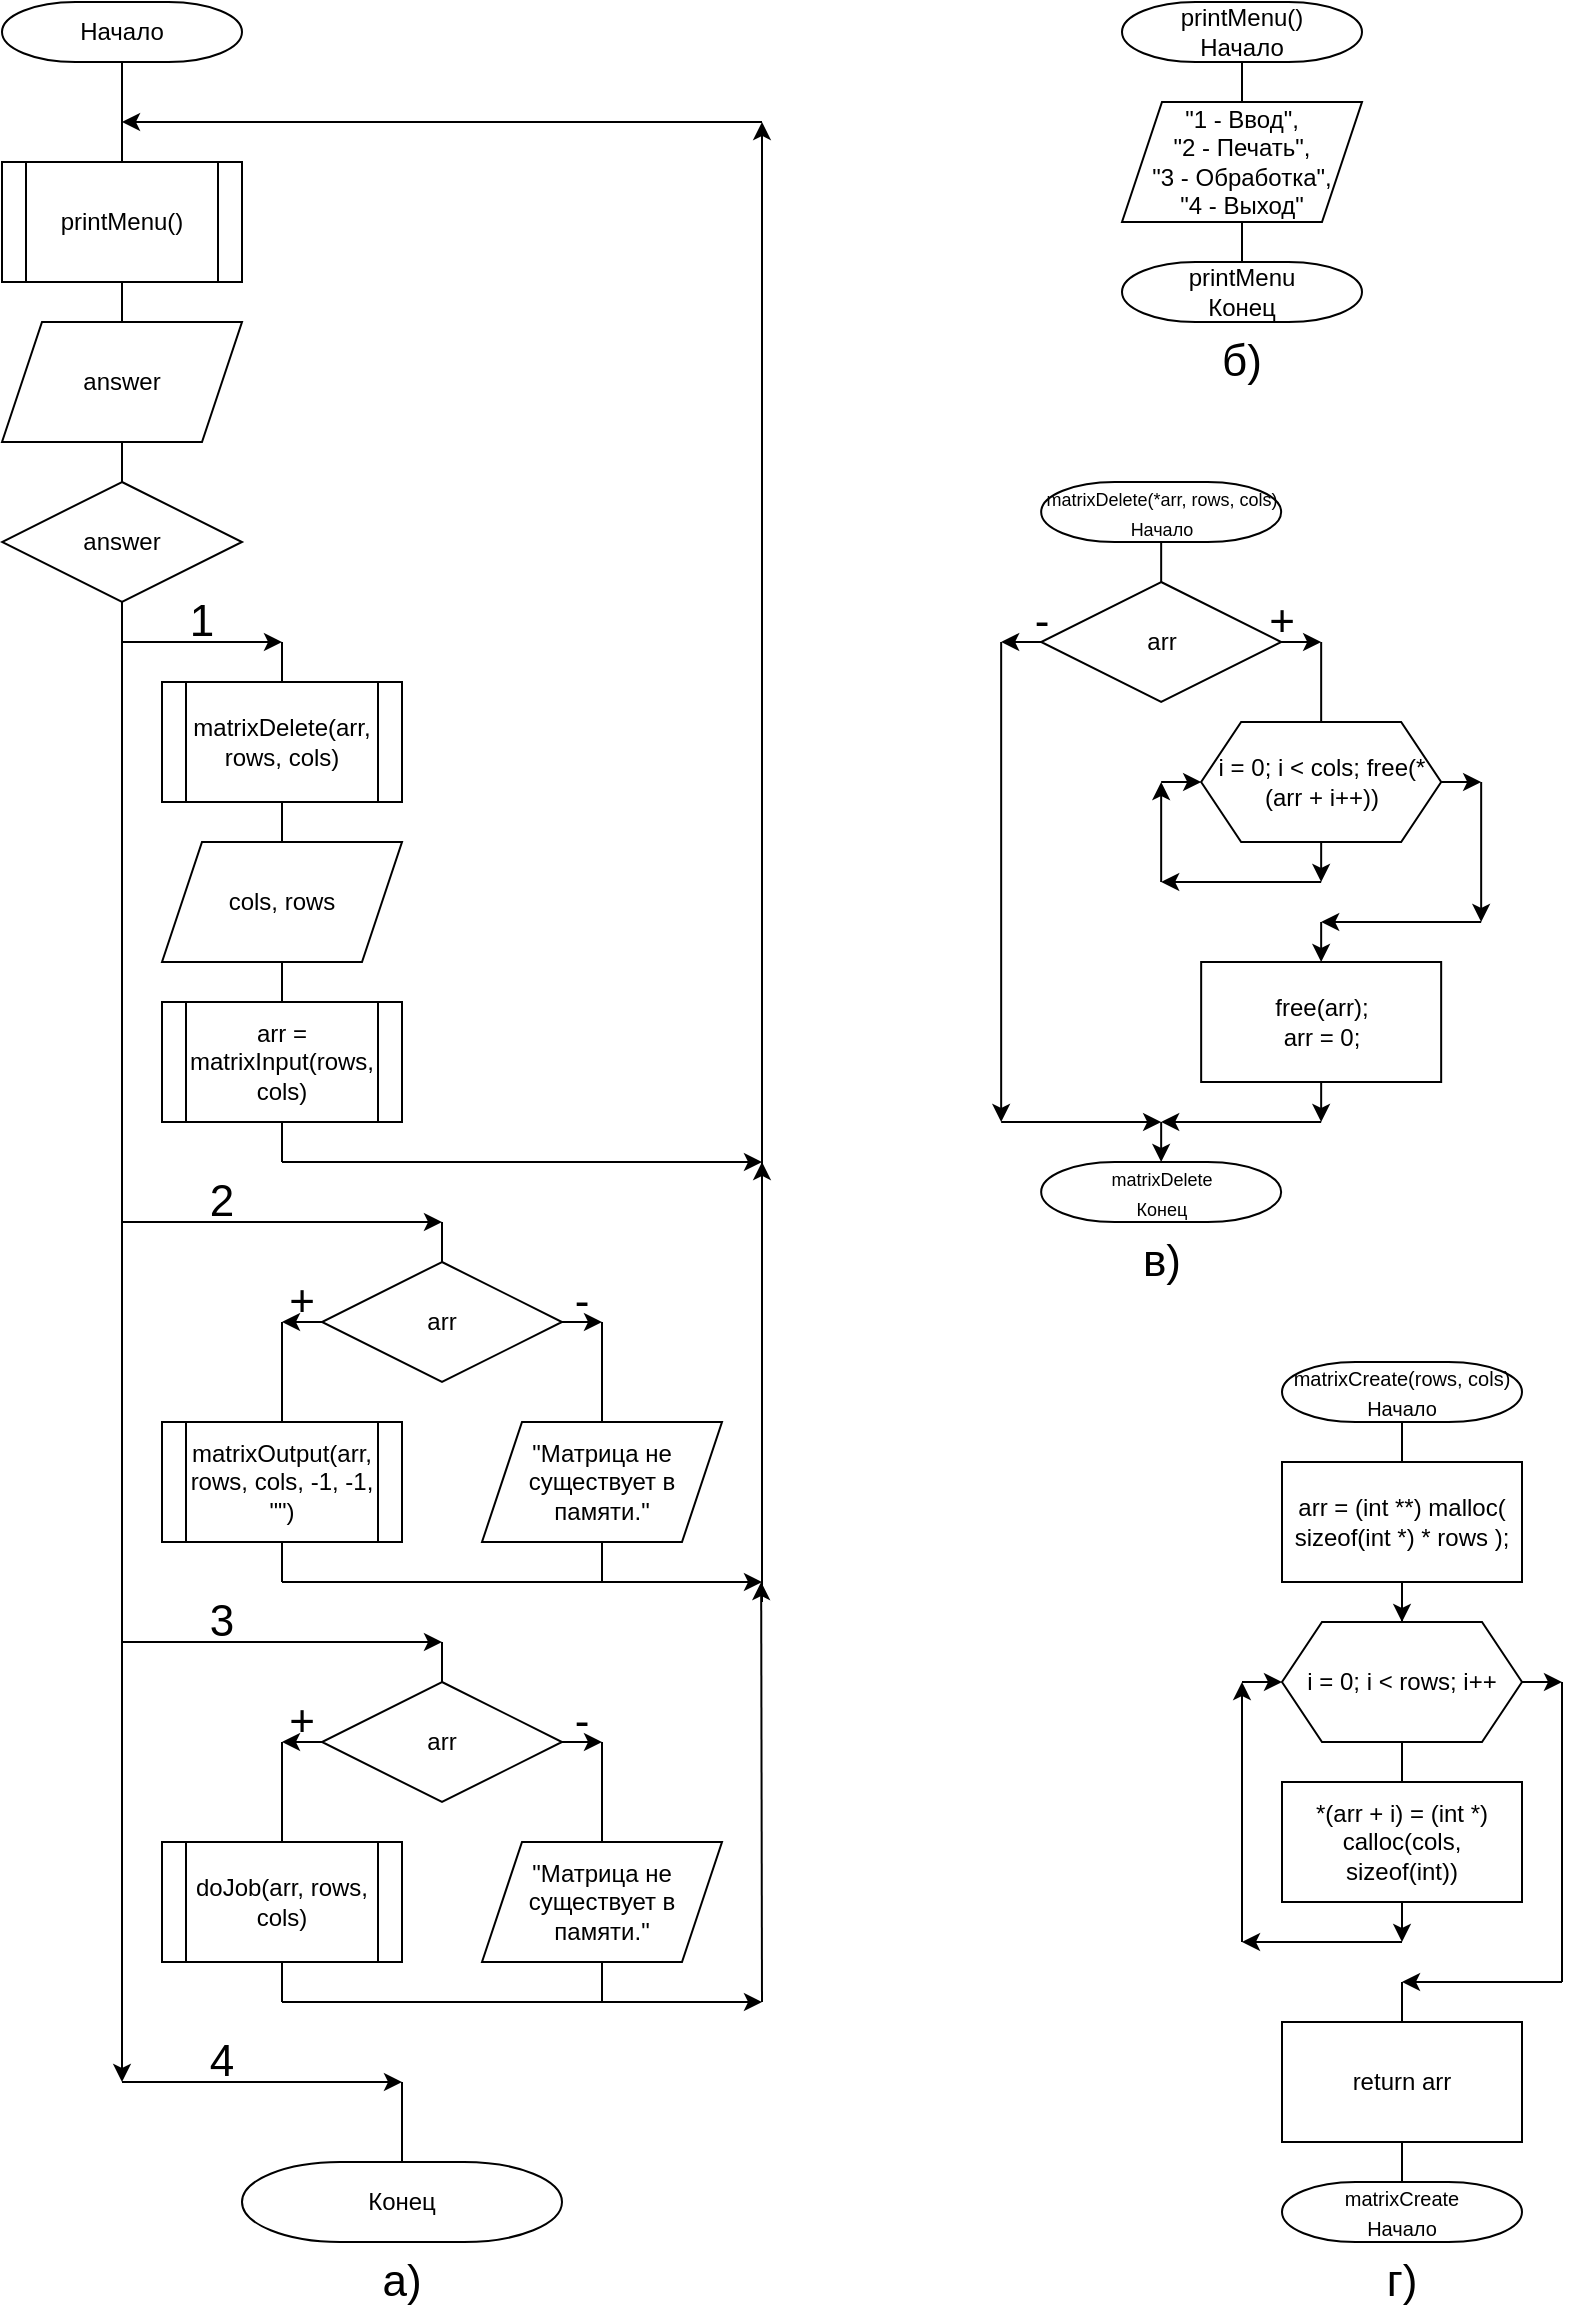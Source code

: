 <mxfile version="14.4.3" type="device" pages="3"><diagram id="Ubb35OJeThYWEAC_bK05" name="main, printMenu, matrixDelete, matrixCreate"><mxGraphModel dx="1024" dy="601" grid="1" gridSize="10" guides="1" tooltips="1" connect="1" arrows="1" fold="1" page="1" pageScale="1" pageWidth="827" pageHeight="1169" math="0" shadow="0"><root><mxCell id="0"/><mxCell id="1" parent="0"/><mxCell id="NSao6gAYWrJoI2eKUdHB-1" value="Начало" style="strokeWidth=1;html=1;shape=mxgraph.flowchart.terminator;whiteSpace=wrap;perimeterSpacing=0;aspect=fixed;" parent="1" vertex="1"><mxGeometry width="120" height="30" as="geometry"/></mxCell><mxCell id="NSao6gAYWrJoI2eKUdHB-2" value="Конец" style="strokeWidth=1;html=1;shape=mxgraph.flowchart.terminator;whiteSpace=wrap;perimeterSpacing=0;aspect=fixed;" parent="1" vertex="1"><mxGeometry x="120" y="1080" width="160" height="40" as="geometry"/></mxCell><mxCell id="NSao6gAYWrJoI2eKUdHB-5" value="answer" style="rhombus;whiteSpace=wrap;html=1;strokeWidth=1;" parent="1" vertex="1"><mxGeometry y="240" width="120" height="60" as="geometry"/></mxCell><mxCell id="NSao6gAYWrJoI2eKUdHB-8" value="arr = matrixInput(rows, cols)" style="shape=process;whiteSpace=wrap;html=1;backgroundOutline=1;" parent="1" vertex="1"><mxGeometry x="80" y="500" width="120" height="60" as="geometry"/></mxCell><mxCell id="NSao6gAYWrJoI2eKUdHB-10" value="" style="endArrow=none;html=1;entryX=0.5;entryY=1;entryDx=0;entryDy=0;exitX=0.5;exitY=0;exitDx=0;exitDy=0;" parent="1" target="NSao6gAYWrJoI2eKUdHB-5" edge="1"><mxGeometry width="50" height="50" relative="1" as="geometry"><mxPoint x="60" y="1020.0" as="sourcePoint"/><mxPoint x="220" y="510" as="targetPoint"/></mxGeometry></mxCell><mxCell id="NSao6gAYWrJoI2eKUdHB-11" value="" style="endArrow=classic;html=1;" parent="1" edge="1"><mxGeometry width="50" height="50" relative="1" as="geometry"><mxPoint x="60" y="320" as="sourcePoint"/><mxPoint x="140" y="320" as="targetPoint"/></mxGeometry></mxCell><mxCell id="NSao6gAYWrJoI2eKUdHB-12" value="" style="endArrow=none;html=1;entryX=0.5;entryY=1;entryDx=0;entryDy=0;" parent="1" target="NSao6gAYWrJoI2eKUdHB-8" edge="1"><mxGeometry width="50" height="50" relative="1" as="geometry"><mxPoint x="140" y="580" as="sourcePoint"/><mxPoint x="220" y="490" as="targetPoint"/></mxGeometry></mxCell><mxCell id="NSao6gAYWrJoI2eKUdHB-13" value="" style="endArrow=classic;html=1;" parent="1" edge="1"><mxGeometry width="50" height="50" relative="1" as="geometry"><mxPoint x="140" y="580" as="sourcePoint"/><mxPoint x="380" y="580" as="targetPoint"/></mxGeometry></mxCell><mxCell id="NSao6gAYWrJoI2eKUdHB-14" value="" style="endArrow=none;html=1;exitX=0.5;exitY=0;exitDx=0;exitDy=0;" parent="1" source="NSao6gAYWrJoI2eKUdHB-8" edge="1"><mxGeometry width="50" height="50" relative="1" as="geometry"><mxPoint x="220" y="570" as="sourcePoint"/><mxPoint x="140" y="320" as="targetPoint"/></mxGeometry></mxCell><mxCell id="NSao6gAYWrJoI2eKUdHB-6" value="matrixDelete(arr, rows, cols)" style="shape=process;whiteSpace=wrap;html=1;backgroundOutline=1;" parent="1" vertex="1"><mxGeometry x="80" y="340" width="120" height="60" as="geometry"/></mxCell><mxCell id="NSao6gAYWrJoI2eKUdHB-9" value="cols, rows" style="shape=parallelogram;perimeter=parallelogramPerimeter;whiteSpace=wrap;html=1;fixedSize=1;" parent="1" vertex="1"><mxGeometry x="80" y="420" width="120" height="60" as="geometry"/></mxCell><mxCell id="NSao6gAYWrJoI2eKUdHB-16" value="" style="endArrow=none;html=1;entryX=0.5;entryY=1;entryDx=0;entryDy=0;entryPerimeter=0;exitX=0.5;exitY=0;exitDx=0;exitDy=0;" parent="1" source="NSao6gAYWrJoI2eKUdHB-5" target="NSao6gAYWrJoI2eKUdHB-1" edge="1"><mxGeometry width="50" height="50" relative="1" as="geometry"><mxPoint x="220" y="140" as="sourcePoint"/><mxPoint x="220" y="80" as="targetPoint"/></mxGeometry></mxCell><mxCell id="NSao6gAYWrJoI2eKUdHB-3" value="printMenu()" style="shape=process;whiteSpace=wrap;html=1;backgroundOutline=1;" parent="1" vertex="1"><mxGeometry y="80" width="120" height="60" as="geometry"/></mxCell><mxCell id="NSao6gAYWrJoI2eKUdHB-4" value="answer" style="shape=parallelogram;perimeter=parallelogramPerimeter;whiteSpace=wrap;html=1;fixedSize=1;" parent="1" vertex="1"><mxGeometry y="160" width="120" height="60" as="geometry"/></mxCell><mxCell id="NSao6gAYWrJoI2eKUdHB-17" value="matrixOutput(arr, rows, cols, -1, -1, &quot;&quot;)" style="shape=process;whiteSpace=wrap;html=1;backgroundOutline=1;" parent="1" vertex="1"><mxGeometry x="80" y="710" width="120" height="60" as="geometry"/></mxCell><mxCell id="NSao6gAYWrJoI2eKUdHB-18" value="arr" style="rhombus;whiteSpace=wrap;html=1;strokeWidth=1;" parent="1" vertex="1"><mxGeometry x="160" y="630" width="120" height="60" as="geometry"/></mxCell><mxCell id="NSao6gAYWrJoI2eKUdHB-19" value="&quot;Матрица не существует в памяти.&quot;" style="shape=parallelogram;perimeter=parallelogramPerimeter;whiteSpace=wrap;html=1;fixedSize=1;" parent="1" vertex="1"><mxGeometry x="240" y="710" width="120" height="60" as="geometry"/></mxCell><mxCell id="y0CSCXYtygf19vT0r8NN-3" value="" style="endArrow=classic;html=1;exitX=0;exitY=0.5;exitDx=0;exitDy=0;" parent="1" source="NSao6gAYWrJoI2eKUdHB-18" edge="1"><mxGeometry width="50" height="50" relative="1" as="geometry"><mxPoint x="100" y="710" as="sourcePoint"/><mxPoint x="140" y="660" as="targetPoint"/></mxGeometry></mxCell><mxCell id="y0CSCXYtygf19vT0r8NN-4" value="" style="endArrow=none;html=1;exitX=0.5;exitY=0;exitDx=0;exitDy=0;" parent="1" source="NSao6gAYWrJoI2eKUdHB-17" edge="1"><mxGeometry width="50" height="50" relative="1" as="geometry"><mxPoint x="120" y="720" as="sourcePoint"/><mxPoint x="140" y="660" as="targetPoint"/></mxGeometry></mxCell><mxCell id="y0CSCXYtygf19vT0r8NN-5" value="" style="endArrow=none;html=1;exitX=0.5;exitY=0;exitDx=0;exitDy=0;" parent="1" source="NSao6gAYWrJoI2eKUdHB-19" edge="1"><mxGeometry width="50" height="50" relative="1" as="geometry"><mxPoint x="120" y="720" as="sourcePoint"/><mxPoint x="300" y="660" as="targetPoint"/></mxGeometry></mxCell><mxCell id="y0CSCXYtygf19vT0r8NN-6" value="" style="endArrow=classic;html=1;exitX=1;exitY=0.5;exitDx=0;exitDy=0;" parent="1" source="NSao6gAYWrJoI2eKUdHB-18" edge="1"><mxGeometry width="50" height="50" relative="1" as="geometry"><mxPoint x="100" y="710" as="sourcePoint"/><mxPoint x="300" y="660" as="targetPoint"/></mxGeometry></mxCell><mxCell id="y0CSCXYtygf19vT0r8NN-7" value="" style="endArrow=classic;html=1;" parent="1" edge="1"><mxGeometry width="50" height="50" relative="1" as="geometry"><mxPoint x="60" y="610" as="sourcePoint"/><mxPoint x="220" y="610" as="targetPoint"/></mxGeometry></mxCell><mxCell id="y0CSCXYtygf19vT0r8NN-8" value="" style="endArrow=none;html=1;exitX=0.5;exitY=0;exitDx=0;exitDy=0;" parent="1" source="NSao6gAYWrJoI2eKUdHB-18" edge="1"><mxGeometry width="50" height="50" relative="1" as="geometry"><mxPoint x="120" y="720" as="sourcePoint"/><mxPoint x="220" y="610" as="targetPoint"/></mxGeometry></mxCell><mxCell id="y0CSCXYtygf19vT0r8NN-9" value="" style="endArrow=classic;html=1;" parent="1" edge="1"><mxGeometry width="50" height="50" relative="1" as="geometry"><mxPoint x="140" y="790" as="sourcePoint"/><mxPoint x="380" y="790" as="targetPoint"/></mxGeometry></mxCell><mxCell id="y0CSCXYtygf19vT0r8NN-10" value="" style="endArrow=classic;html=1;" parent="1" edge="1"><mxGeometry width="50" height="50" relative="1" as="geometry"><mxPoint x="380" y="800" as="sourcePoint"/><mxPoint x="380" y="580" as="targetPoint"/></mxGeometry></mxCell><mxCell id="y0CSCXYtygf19vT0r8NN-11" value="" style="endArrow=none;html=1;entryX=0.5;entryY=1;entryDx=0;entryDy=0;" parent="1" target="NSao6gAYWrJoI2eKUdHB-17" edge="1"><mxGeometry width="50" height="50" relative="1" as="geometry"><mxPoint x="140" y="790" as="sourcePoint"/><mxPoint x="120" y="750" as="targetPoint"/></mxGeometry></mxCell><mxCell id="y0CSCXYtygf19vT0r8NN-12" value="" style="endArrow=none;html=1;entryX=0.5;entryY=1;entryDx=0;entryDy=0;" parent="1" target="NSao6gAYWrJoI2eKUdHB-19" edge="1"><mxGeometry width="50" height="50" relative="1" as="geometry"><mxPoint x="300" y="790" as="sourcePoint"/><mxPoint x="120" y="750" as="targetPoint"/></mxGeometry></mxCell><mxCell id="y0CSCXYtygf19vT0r8NN-13" value="&lt;font style=&quot;font-size: 22px&quot;&gt;+&lt;/font&gt;" style="text;html=1;strokeColor=none;fillColor=none;align=center;verticalAlign=middle;whiteSpace=wrap;rounded=0;" parent="1" vertex="1"><mxGeometry x="130" y="640" width="40" height="20" as="geometry"/></mxCell><mxCell id="y0CSCXYtygf19vT0r8NN-14" value="&lt;font style=&quot;font-size: 22px&quot;&gt;-&lt;/font&gt;" style="text;html=1;strokeColor=none;fillColor=none;align=center;verticalAlign=middle;whiteSpace=wrap;rounded=0;" parent="1" vertex="1"><mxGeometry x="270" y="640" width="40" height="20" as="geometry"/></mxCell><mxCell id="y0CSCXYtygf19vT0r8NN-15" value="&lt;font style=&quot;font-size: 22px&quot;&gt;1&lt;/font&gt;" style="text;html=1;strokeColor=none;fillColor=none;align=center;verticalAlign=middle;whiteSpace=wrap;rounded=0;" parent="1" vertex="1"><mxGeometry x="80" y="300" width="40" height="20" as="geometry"/></mxCell><mxCell id="y0CSCXYtygf19vT0r8NN-16" value="&lt;font style=&quot;font-size: 22px&quot;&gt;2&lt;/font&gt;" style="text;html=1;strokeColor=none;fillColor=none;align=center;verticalAlign=middle;whiteSpace=wrap;rounded=0;" parent="1" vertex="1"><mxGeometry x="90" y="590" width="40" height="20" as="geometry"/></mxCell><mxCell id="y0CSCXYtygf19vT0r8NN-18" value="doJob(arr, rows, cols)" style="shape=process;whiteSpace=wrap;html=1;backgroundOutline=1;" parent="1" vertex="1"><mxGeometry x="80.0" y="920" width="120" height="60" as="geometry"/></mxCell><mxCell id="y0CSCXYtygf19vT0r8NN-19" value="arr" style="rhombus;whiteSpace=wrap;html=1;strokeWidth=1;" parent="1" vertex="1"><mxGeometry x="160.0" y="840" width="120" height="60" as="geometry"/></mxCell><mxCell id="y0CSCXYtygf19vT0r8NN-20" value="&quot;Матрица не существует в памяти.&quot;" style="shape=parallelogram;perimeter=parallelogramPerimeter;whiteSpace=wrap;html=1;fixedSize=1;" parent="1" vertex="1"><mxGeometry x="240.0" y="920" width="120" height="60" as="geometry"/></mxCell><mxCell id="y0CSCXYtygf19vT0r8NN-21" value="" style="endArrow=classic;html=1;exitX=0;exitY=0.5;exitDx=0;exitDy=0;" parent="1" source="y0CSCXYtygf19vT0r8NN-19" edge="1"><mxGeometry width="50" height="50" relative="1" as="geometry"><mxPoint x="100.0" y="920" as="sourcePoint"/><mxPoint x="140.0" y="870.0" as="targetPoint"/></mxGeometry></mxCell><mxCell id="y0CSCXYtygf19vT0r8NN-22" value="" style="endArrow=none;html=1;exitX=0.5;exitY=0;exitDx=0;exitDy=0;" parent="1" source="y0CSCXYtygf19vT0r8NN-18" edge="1"><mxGeometry width="50" height="50" relative="1" as="geometry"><mxPoint x="120.0" y="930" as="sourcePoint"/><mxPoint x="140.0" y="870.0" as="targetPoint"/></mxGeometry></mxCell><mxCell id="y0CSCXYtygf19vT0r8NN-23" value="" style="endArrow=none;html=1;exitX=0.5;exitY=0;exitDx=0;exitDy=0;" parent="1" source="y0CSCXYtygf19vT0r8NN-20" edge="1"><mxGeometry width="50" height="50" relative="1" as="geometry"><mxPoint x="120.0" y="930" as="sourcePoint"/><mxPoint x="300" y="870.0" as="targetPoint"/></mxGeometry></mxCell><mxCell id="y0CSCXYtygf19vT0r8NN-24" value="" style="endArrow=classic;html=1;exitX=1;exitY=0.5;exitDx=0;exitDy=0;" parent="1" source="y0CSCXYtygf19vT0r8NN-19" edge="1"><mxGeometry width="50" height="50" relative="1" as="geometry"><mxPoint x="100.0" y="920" as="sourcePoint"/><mxPoint x="300" y="870.0" as="targetPoint"/></mxGeometry></mxCell><mxCell id="y0CSCXYtygf19vT0r8NN-25" value="" style="endArrow=classic;html=1;" parent="1" edge="1"><mxGeometry width="50" height="50" relative="1" as="geometry"><mxPoint x="60.0" y="820.0" as="sourcePoint"/><mxPoint x="220.0" y="820.0" as="targetPoint"/></mxGeometry></mxCell><mxCell id="y0CSCXYtygf19vT0r8NN-26" value="" style="endArrow=none;html=1;exitX=0.5;exitY=0;exitDx=0;exitDy=0;" parent="1" source="y0CSCXYtygf19vT0r8NN-19" edge="1"><mxGeometry width="50" height="50" relative="1" as="geometry"><mxPoint x="120.0" y="930" as="sourcePoint"/><mxPoint x="220.0" y="820.0" as="targetPoint"/></mxGeometry></mxCell><mxCell id="y0CSCXYtygf19vT0r8NN-27" value="" style="endArrow=classic;html=1;" parent="1" edge="1"><mxGeometry width="50" height="50" relative="1" as="geometry"><mxPoint x="140.0" y="1000.0" as="sourcePoint"/><mxPoint x="380" y="1000.0" as="targetPoint"/></mxGeometry></mxCell><mxCell id="y0CSCXYtygf19vT0r8NN-28" value="" style="endArrow=classic;html=1;" parent="1" edge="1"><mxGeometry width="50" height="50" relative="1" as="geometry"><mxPoint x="380" y="1000" as="sourcePoint"/><mxPoint x="379.58" y="790" as="targetPoint"/></mxGeometry></mxCell><mxCell id="y0CSCXYtygf19vT0r8NN-29" value="" style="endArrow=none;html=1;entryX=0.5;entryY=1;entryDx=0;entryDy=0;" parent="1" target="y0CSCXYtygf19vT0r8NN-18" edge="1"><mxGeometry width="50" height="50" relative="1" as="geometry"><mxPoint x="140.0" y="1000.0" as="sourcePoint"/><mxPoint x="120.0" y="960" as="targetPoint"/></mxGeometry></mxCell><mxCell id="y0CSCXYtygf19vT0r8NN-30" value="" style="endArrow=none;html=1;entryX=0.5;entryY=1;entryDx=0;entryDy=0;" parent="1" target="y0CSCXYtygf19vT0r8NN-20" edge="1"><mxGeometry width="50" height="50" relative="1" as="geometry"><mxPoint x="300" y="1000.0" as="sourcePoint"/><mxPoint x="120.0" y="960" as="targetPoint"/></mxGeometry></mxCell><mxCell id="y0CSCXYtygf19vT0r8NN-31" value="&lt;font style=&quot;font-size: 22px&quot;&gt;+&lt;/font&gt;" style="text;html=1;strokeColor=none;fillColor=none;align=center;verticalAlign=middle;whiteSpace=wrap;rounded=0;" parent="1" vertex="1"><mxGeometry x="130.0" y="850" width="40" height="20" as="geometry"/></mxCell><mxCell id="y0CSCXYtygf19vT0r8NN-32" value="&lt;font style=&quot;font-size: 22px&quot;&gt;-&lt;/font&gt;" style="text;html=1;strokeColor=none;fillColor=none;align=center;verticalAlign=middle;whiteSpace=wrap;rounded=0;" parent="1" vertex="1"><mxGeometry x="270" y="850" width="40" height="20" as="geometry"/></mxCell><mxCell id="y0CSCXYtygf19vT0r8NN-33" value="&lt;font style=&quot;font-size: 22px&quot;&gt;3&lt;/font&gt;" style="text;html=1;strokeColor=none;fillColor=none;align=center;verticalAlign=middle;whiteSpace=wrap;rounded=0;" parent="1" vertex="1"><mxGeometry x="90.0" y="800" width="40" height="20" as="geometry"/></mxCell><mxCell id="y0CSCXYtygf19vT0r8NN-37" value="" style="endArrow=classic;html=1;" parent="1" edge="1"><mxGeometry width="50" height="50" relative="1" as="geometry"><mxPoint x="60" y="820" as="sourcePoint"/><mxPoint x="60" y="1040" as="targetPoint"/></mxGeometry></mxCell><mxCell id="y0CSCXYtygf19vT0r8NN-41" value="" style="endArrow=classic;html=1;" parent="1" edge="1"><mxGeometry width="50" height="50" relative="1" as="geometry"><mxPoint x="380" y="640" as="sourcePoint"/><mxPoint x="380" y="60" as="targetPoint"/></mxGeometry></mxCell><mxCell id="y0CSCXYtygf19vT0r8NN-42" value="" style="endArrow=classic;html=1;" parent="1" edge="1"><mxGeometry width="50" height="50" relative="1" as="geometry"><mxPoint x="380" y="60" as="sourcePoint"/><mxPoint x="60" y="60" as="targetPoint"/></mxGeometry></mxCell><mxCell id="y0CSCXYtygf19vT0r8NN-44" value="" style="endArrow=none;html=1;exitX=0.5;exitY=0;exitDx=0;exitDy=0;exitPerimeter=0;" parent="1" source="NSao6gAYWrJoI2eKUdHB-2" edge="1"><mxGeometry width="50" height="50" relative="1" as="geometry"><mxPoint x="120" y="1080" as="sourcePoint"/><mxPoint x="200" y="1040" as="targetPoint"/></mxGeometry></mxCell><mxCell id="y0CSCXYtygf19vT0r8NN-45" value="" style="endArrow=classic;html=1;" parent="1" edge="1"><mxGeometry width="50" height="50" relative="1" as="geometry"><mxPoint x="60" y="1040" as="sourcePoint"/><mxPoint x="200" y="1040" as="targetPoint"/></mxGeometry></mxCell><mxCell id="y0CSCXYtygf19vT0r8NN-46" value="&lt;span style=&quot;font-size: 22px&quot;&gt;а)&lt;/span&gt;" style="text;html=1;strokeColor=none;fillColor=none;align=center;verticalAlign=middle;whiteSpace=wrap;rounded=0;" parent="1" vertex="1"><mxGeometry x="180" y="1130" width="40" height="20" as="geometry"/></mxCell><mxCell id="y0CSCXYtygf19vT0r8NN-47" value="printMenu()&lt;br&gt;Начало" style="strokeWidth=1;html=1;shape=mxgraph.flowchart.terminator;whiteSpace=wrap;perimeterSpacing=0;aspect=fixed;" parent="1" vertex="1"><mxGeometry x="560" width="120" height="30" as="geometry"/></mxCell><mxCell id="y0CSCXYtygf19vT0r8NN-50" value="printMenu&lt;br&gt;Конец" style="strokeWidth=1;html=1;shape=mxgraph.flowchart.terminator;whiteSpace=wrap;perimeterSpacing=0;aspect=fixed;" parent="1" vertex="1"><mxGeometry x="560" y="130" width="120" height="30" as="geometry"/></mxCell><mxCell id="y0CSCXYtygf19vT0r8NN-51" value="" style="endArrow=none;html=1;entryX=0.5;entryY=1;entryDx=0;entryDy=0;entryPerimeter=0;exitX=0.5;exitY=0;exitDx=0;exitDy=0;exitPerimeter=0;" parent="1" source="y0CSCXYtygf19vT0r8NN-50" target="y0CSCXYtygf19vT0r8NN-47" edge="1"><mxGeometry width="50" height="50" relative="1" as="geometry"><mxPoint x="120" y="290" as="sourcePoint"/><mxPoint x="120" y="230" as="targetPoint"/></mxGeometry></mxCell><mxCell id="y0CSCXYtygf19vT0r8NN-49" value="&quot;1 - Ввод&quot;,&lt;br&gt;&quot;2 - Печать&quot;,&lt;br&gt;&quot;3 - Обработка&quot;,&lt;br&gt;&quot;4 - Выход&quot;" style="shape=parallelogram;perimeter=parallelogramPerimeter;whiteSpace=wrap;html=1;fixedSize=1;" parent="1" vertex="1"><mxGeometry x="560" y="50" width="120" height="60" as="geometry"/></mxCell><mxCell id="y0CSCXYtygf19vT0r8NN-52" value="&lt;font style=&quot;font-size: 22px&quot;&gt;б)&lt;/font&gt;" style="text;html=1;strokeColor=none;fillColor=none;align=center;verticalAlign=middle;whiteSpace=wrap;rounded=0;" parent="1" vertex="1"><mxGeometry x="600" y="170" width="40" height="20" as="geometry"/></mxCell><mxCell id="y0CSCXYtygf19vT0r8NN-53" value="&lt;font style=&quot;font-size: 9px&quot;&gt;matrixDelete(*arr, rows, cols)&lt;br&gt;Начало&lt;/font&gt;" style="strokeWidth=1;html=1;shape=mxgraph.flowchart.terminator;whiteSpace=wrap;perimeterSpacing=0;aspect=fixed;" parent="1" vertex="1"><mxGeometry x="519.58" y="240" width="120" height="30" as="geometry"/></mxCell><mxCell id="y0CSCXYtygf19vT0r8NN-54" value="arr" style="rhombus;whiteSpace=wrap;html=1;strokeWidth=1;" parent="1" vertex="1"><mxGeometry x="519.58" y="290" width="120" height="60" as="geometry"/></mxCell><mxCell id="y0CSCXYtygf19vT0r8NN-55" value="" style="endArrow=none;html=1;entryX=0.5;entryY=1;entryDx=0;entryDy=0;entryPerimeter=0;exitX=0.5;exitY=0;exitDx=0;exitDy=0;" parent="1" source="y0CSCXYtygf19vT0r8NN-54" target="y0CSCXYtygf19vT0r8NN-53" edge="1"><mxGeometry width="50" height="50" relative="1" as="geometry"><mxPoint x="79.58" y="630" as="sourcePoint"/><mxPoint x="79.58" y="570" as="targetPoint"/></mxGeometry></mxCell><mxCell id="y0CSCXYtygf19vT0r8NN-56" value="i = 0; i &amp;lt; cols; free(*(arr + i++))" style="shape=hexagon;perimeter=hexagonPerimeter2;whiteSpace=wrap;html=1;fixedSize=1;" parent="1" vertex="1"><mxGeometry x="599.58" y="360" width="120" height="60" as="geometry"/></mxCell><mxCell id="y0CSCXYtygf19vT0r8NN-57" value="" style="endArrow=none;html=1;exitX=0.5;exitY=0;exitDx=0;exitDy=0;" parent="1" source="y0CSCXYtygf19vT0r8NN-56" edge="1"><mxGeometry width="50" height="50" relative="1" as="geometry"><mxPoint x="139.58" y="600" as="sourcePoint"/><mxPoint x="659.58" y="320" as="targetPoint"/></mxGeometry></mxCell><mxCell id="y0CSCXYtygf19vT0r8NN-58" value="&lt;div&gt;free(arr);&lt;/div&gt;&lt;div&gt;arr = 0;&lt;/div&gt;" style="rounded=0;whiteSpace=wrap;html=1;" parent="1" vertex="1"><mxGeometry x="599.58" y="480" width="120" height="60" as="geometry"/></mxCell><mxCell id="y0CSCXYtygf19vT0r8NN-59" value="" style="endArrow=classic;html=1;exitX=0.5;exitY=1;exitDx=0;exitDy=0;" parent="1" source="y0CSCXYtygf19vT0r8NN-56" edge="1"><mxGeometry width="50" height="50" relative="1" as="geometry"><mxPoint x="509.58" y="475" as="sourcePoint"/><mxPoint x="659.58" y="440" as="targetPoint"/></mxGeometry></mxCell><mxCell id="y0CSCXYtygf19vT0r8NN-60" value="" style="endArrow=classic;html=1;" parent="1" edge="1"><mxGeometry width="50" height="50" relative="1" as="geometry"><mxPoint x="659.58" y="440" as="sourcePoint"/><mxPoint x="579.58" y="440" as="targetPoint"/></mxGeometry></mxCell><mxCell id="y0CSCXYtygf19vT0r8NN-61" value="" style="endArrow=classic;html=1;" parent="1" edge="1"><mxGeometry width="50" height="50" relative="1" as="geometry"><mxPoint x="579.58" y="440" as="sourcePoint"/><mxPoint x="579.58" y="390" as="targetPoint"/></mxGeometry></mxCell><mxCell id="y0CSCXYtygf19vT0r8NN-62" value="" style="endArrow=classic;html=1;entryX=0;entryY=0.5;entryDx=0;entryDy=0;" parent="1" target="y0CSCXYtygf19vT0r8NN-56" edge="1"><mxGeometry width="50" height="50" relative="1" as="geometry"><mxPoint x="579.58" y="390" as="sourcePoint"/><mxPoint x="129.58" y="650" as="targetPoint"/></mxGeometry></mxCell><mxCell id="y0CSCXYtygf19vT0r8NN-63" value="" style="endArrow=classic;html=1;exitX=1;exitY=0.5;exitDx=0;exitDy=0;" parent="1" source="y0CSCXYtygf19vT0r8NN-56" edge="1"><mxGeometry width="50" height="50" relative="1" as="geometry"><mxPoint x="79.58" y="700" as="sourcePoint"/><mxPoint x="739.58" y="390" as="targetPoint"/></mxGeometry></mxCell><mxCell id="y0CSCXYtygf19vT0r8NN-64" value="" style="endArrow=classic;html=1;" parent="1" edge="1"><mxGeometry width="50" height="50" relative="1" as="geometry"><mxPoint x="739.58" y="390" as="sourcePoint"/><mxPoint x="739.58" y="460" as="targetPoint"/></mxGeometry></mxCell><mxCell id="y0CSCXYtygf19vT0r8NN-65" value="" style="endArrow=classic;html=1;" parent="1" edge="1"><mxGeometry width="50" height="50" relative="1" as="geometry"><mxPoint x="739.58" y="460" as="sourcePoint"/><mxPoint x="659.58" y="460" as="targetPoint"/></mxGeometry></mxCell><mxCell id="y0CSCXYtygf19vT0r8NN-66" value="" style="endArrow=classic;html=1;entryX=0.5;entryY=0;entryDx=0;entryDy=0;" parent="1" target="y0CSCXYtygf19vT0r8NN-58" edge="1"><mxGeometry width="50" height="50" relative="1" as="geometry"><mxPoint x="659.58" y="460" as="sourcePoint"/><mxPoint x="129.58" y="650" as="targetPoint"/></mxGeometry></mxCell><mxCell id="y0CSCXYtygf19vT0r8NN-67" value="" style="endArrow=classic;html=1;exitX=0;exitY=0.5;exitDx=0;exitDy=0;" parent="1" source="y0CSCXYtygf19vT0r8NN-54" edge="1"><mxGeometry width="50" height="50" relative="1" as="geometry"><mxPoint x="59.58" y="700" as="sourcePoint"/><mxPoint x="499.58" y="320" as="targetPoint"/></mxGeometry></mxCell><mxCell id="y0CSCXYtygf19vT0r8NN-68" value="" style="endArrow=classic;html=1;exitX=1;exitY=0.5;exitDx=0;exitDy=0;" parent="1" source="y0CSCXYtygf19vT0r8NN-54" edge="1"><mxGeometry width="50" height="50" relative="1" as="geometry"><mxPoint x="59.58" y="700" as="sourcePoint"/><mxPoint x="659.58" y="320" as="targetPoint"/></mxGeometry></mxCell><mxCell id="y0CSCXYtygf19vT0r8NN-69" value="" style="endArrow=classic;html=1;" parent="1" edge="1"><mxGeometry width="50" height="50" relative="1" as="geometry"><mxPoint x="499.58" y="320" as="sourcePoint"/><mxPoint x="499.58" y="560" as="targetPoint"/></mxGeometry></mxCell><mxCell id="y0CSCXYtygf19vT0r8NN-70" value="" style="endArrow=classic;html=1;exitX=0.5;exitY=1;exitDx=0;exitDy=0;" parent="1" source="y0CSCXYtygf19vT0r8NN-58" edge="1"><mxGeometry width="50" height="50" relative="1" as="geometry"><mxPoint x="59.58" y="700" as="sourcePoint"/><mxPoint x="659.58" y="560" as="targetPoint"/></mxGeometry></mxCell><mxCell id="y0CSCXYtygf19vT0r8NN-71" value="" style="endArrow=classic;html=1;" parent="1" edge="1"><mxGeometry width="50" height="50" relative="1" as="geometry"><mxPoint x="499.58" y="560" as="sourcePoint"/><mxPoint x="579.58" y="560" as="targetPoint"/></mxGeometry></mxCell><mxCell id="y0CSCXYtygf19vT0r8NN-72" value="" style="endArrow=classic;html=1;" parent="1" edge="1"><mxGeometry width="50" height="50" relative="1" as="geometry"><mxPoint x="659.58" y="560" as="sourcePoint"/><mxPoint x="579.58" y="560" as="targetPoint"/></mxGeometry></mxCell><mxCell id="y0CSCXYtygf19vT0r8NN-73" value="&lt;font style=&quot;font-size: 9px&quot;&gt;matrixDelete&lt;br&gt;Конец&lt;/font&gt;" style="strokeWidth=1;html=1;shape=mxgraph.flowchart.terminator;whiteSpace=wrap;perimeterSpacing=0;aspect=fixed;" parent="1" vertex="1"><mxGeometry x="519.58" y="580" width="120" height="30" as="geometry"/></mxCell><mxCell id="y0CSCXYtygf19vT0r8NN-74" value="" style="endArrow=classic;html=1;entryX=0.5;entryY=0;entryDx=0;entryDy=0;entryPerimeter=0;" parent="1" target="y0CSCXYtygf19vT0r8NN-73" edge="1"><mxGeometry width="50" height="50" relative="1" as="geometry"><mxPoint x="579.58" y="560" as="sourcePoint"/><mxPoint x="109.58" y="650" as="targetPoint"/></mxGeometry></mxCell><mxCell id="y0CSCXYtygf19vT0r8NN-75" value="&lt;font style=&quot;font-size: 22px&quot;&gt;+&lt;/font&gt;" style="text;html=1;strokeColor=none;fillColor=none;align=center;verticalAlign=middle;whiteSpace=wrap;rounded=0;" parent="1" vertex="1"><mxGeometry x="619.58" y="300" width="40" height="20" as="geometry"/></mxCell><mxCell id="y0CSCXYtygf19vT0r8NN-76" value="&lt;font style=&quot;font-size: 22px&quot;&gt;-&lt;/font&gt;" style="text;html=1;strokeColor=none;fillColor=none;align=center;verticalAlign=middle;whiteSpace=wrap;rounded=0;" parent="1" vertex="1"><mxGeometry x="499.58" y="300" width="40" height="20" as="geometry"/></mxCell><mxCell id="y0CSCXYtygf19vT0r8NN-77" value="&lt;font style=&quot;font-size: 22px&quot;&gt;в)&lt;/font&gt;" style="text;html=1;strokeColor=none;fillColor=none;align=center;verticalAlign=middle;whiteSpace=wrap;rounded=0;" parent="1" vertex="1"><mxGeometry x="559.58" y="620" width="40" height="20" as="geometry"/></mxCell><mxCell id="y0CSCXYtygf19vT0r8NN-78" value="&lt;font style=&quot;font-size: 10px&quot;&gt;matrixCreate(rows, cols)&lt;br&gt;Начало&lt;br&gt;&lt;/font&gt;" style="strokeWidth=1;html=1;shape=mxgraph.flowchart.terminator;whiteSpace=wrap;perimeterSpacing=0;aspect=fixed;" parent="1" vertex="1"><mxGeometry x="640" y="680" width="120" height="30" as="geometry"/></mxCell><mxCell id="y0CSCXYtygf19vT0r8NN-83" value="" style="edgeStyle=orthogonalEdgeStyle;rounded=0;orthogonalLoop=1;jettySize=auto;html=1;" parent="1" source="y0CSCXYtygf19vT0r8NN-79" target="y0CSCXYtygf19vT0r8NN-80" edge="1"><mxGeometry relative="1" as="geometry"/></mxCell><mxCell id="y0CSCXYtygf19vT0r8NN-80" value="i = 0; i &amp;lt; rows; i++" style="shape=hexagon;perimeter=hexagonPerimeter2;whiteSpace=wrap;html=1;fixedSize=1;" parent="1" vertex="1"><mxGeometry x="640" y="810" width="120" height="60" as="geometry"/></mxCell><mxCell id="y0CSCXYtygf19vT0r8NN-81" value="" style="endArrow=none;html=1;entryX=0.5;entryY=1;entryDx=0;entryDy=0;entryPerimeter=0;exitX=0.5;exitY=0;exitDx=0;exitDy=0;" parent="1" source="y0CSCXYtygf19vT0r8NN-80" target="y0CSCXYtygf19vT0r8NN-78" edge="1"><mxGeometry width="50" height="50" relative="1" as="geometry"><mxPoint x="200" y="790" as="sourcePoint"/><mxPoint x="200" y="730" as="targetPoint"/></mxGeometry></mxCell><mxCell id="y0CSCXYtygf19vT0r8NN-79" value="arr = (int **) malloc( sizeof(int *) * rows );" style="rounded=0;whiteSpace=wrap;html=1;" parent="1" vertex="1"><mxGeometry x="640" y="730" width="120" height="60" as="geometry"/></mxCell><mxCell id="y0CSCXYtygf19vT0r8NN-84" value="*(arr + i) = (int *) calloc(cols, sizeof(int))" style="rounded=0;whiteSpace=wrap;html=1;" parent="1" vertex="1"><mxGeometry x="640" y="890" width="120" height="60" as="geometry"/></mxCell><mxCell id="y0CSCXYtygf19vT0r8NN-85" value="" style="endArrow=none;html=1;entryX=0.5;entryY=1;entryDx=0;entryDy=0;exitX=0.5;exitY=0;exitDx=0;exitDy=0;" parent="1" source="y0CSCXYtygf19vT0r8NN-84" target="y0CSCXYtygf19vT0r8NN-80" edge="1"><mxGeometry width="50" height="50" relative="1" as="geometry"><mxPoint x="200" y="790" as="sourcePoint"/><mxPoint x="200" y="730" as="targetPoint"/></mxGeometry></mxCell><mxCell id="y0CSCXYtygf19vT0r8NN-86" value="" style="endArrow=classic;html=1;exitX=0.5;exitY=1;exitDx=0;exitDy=0;" parent="1" source="y0CSCXYtygf19vT0r8NN-84" edge="1"><mxGeometry width="50" height="50" relative="1" as="geometry"><mxPoint x="180" y="780" as="sourcePoint"/><mxPoint x="700" y="970" as="targetPoint"/></mxGeometry></mxCell><mxCell id="y0CSCXYtygf19vT0r8NN-87" value="" style="endArrow=classic;html=1;" parent="1" edge="1"><mxGeometry width="50" height="50" relative="1" as="geometry"><mxPoint x="700" y="970" as="sourcePoint"/><mxPoint x="620" y="970" as="targetPoint"/></mxGeometry></mxCell><mxCell id="y0CSCXYtygf19vT0r8NN-88" value="" style="endArrow=classic;html=1;" parent="1" edge="1"><mxGeometry width="50" height="50" relative="1" as="geometry"><mxPoint x="620" y="970" as="sourcePoint"/><mxPoint x="620" y="840" as="targetPoint"/></mxGeometry></mxCell><mxCell id="y0CSCXYtygf19vT0r8NN-89" value="" style="endArrow=classic;html=1;entryX=0;entryY=0.5;entryDx=0;entryDy=0;" parent="1" target="y0CSCXYtygf19vT0r8NN-80" edge="1"><mxGeometry width="50" height="50" relative="1" as="geometry"><mxPoint x="620" y="840" as="sourcePoint"/><mxPoint x="230" y="730" as="targetPoint"/></mxGeometry></mxCell><mxCell id="y0CSCXYtygf19vT0r8NN-90" value="" style="endArrow=classic;html=1;exitX=1;exitY=0.5;exitDx=0;exitDy=0;" parent="1" source="y0CSCXYtygf19vT0r8NN-80" edge="1"><mxGeometry width="50" height="50" relative="1" as="geometry"><mxPoint x="770" y="840" as="sourcePoint"/><mxPoint x="780" y="840" as="targetPoint"/></mxGeometry></mxCell><mxCell id="y0CSCXYtygf19vT0r8NN-91" value="" style="endArrow=none;html=1;" parent="1" edge="1"><mxGeometry width="50" height="50" relative="1" as="geometry"><mxPoint x="780" y="990" as="sourcePoint"/><mxPoint x="780" y="840" as="targetPoint"/></mxGeometry></mxCell><mxCell id="y0CSCXYtygf19vT0r8NN-92" value="" style="endArrow=classic;html=1;" parent="1" edge="1"><mxGeometry width="50" height="50" relative="1" as="geometry"><mxPoint x="780" y="990" as="sourcePoint"/><mxPoint x="700" y="990" as="targetPoint"/></mxGeometry></mxCell><mxCell id="y0CSCXYtygf19vT0r8NN-93" value="return arr" style="rounded=0;whiteSpace=wrap;html=1;" parent="1" vertex="1"><mxGeometry x="640" y="1010" width="120" height="60" as="geometry"/></mxCell><mxCell id="y0CSCXYtygf19vT0r8NN-94" value="" style="endArrow=none;html=1;exitX=0.5;exitY=0;exitDx=0;exitDy=0;" parent="1" source="y0CSCXYtygf19vT0r8NN-93" edge="1"><mxGeometry width="50" height="50" relative="1" as="geometry"><mxPoint x="200" y="790" as="sourcePoint"/><mxPoint x="700" y="990" as="targetPoint"/></mxGeometry></mxCell><mxCell id="y0CSCXYtygf19vT0r8NN-95" value="&lt;span style=&quot;font-size: 10px&quot;&gt;matrixCreate&lt;/span&gt;&lt;br style=&quot;font-size: 10px&quot;&gt;&lt;span style=&quot;font-size: 10px&quot;&gt;Начало&lt;/span&gt;" style="strokeWidth=1;html=1;shape=mxgraph.flowchart.terminator;whiteSpace=wrap;perimeterSpacing=0;aspect=fixed;" parent="1" vertex="1"><mxGeometry x="640" y="1090" width="120" height="30" as="geometry"/></mxCell><mxCell id="y0CSCXYtygf19vT0r8NN-96" value="" style="endArrow=none;html=1;entryX=0.5;entryY=0;entryDx=0;entryDy=0;entryPerimeter=0;exitX=0.5;exitY=1;exitDx=0;exitDy=0;" parent="1" source="y0CSCXYtygf19vT0r8NN-93" target="y0CSCXYtygf19vT0r8NN-95" edge="1"><mxGeometry width="50" height="50" relative="1" as="geometry"><mxPoint x="120" y="980" as="sourcePoint"/><mxPoint x="120" y="920" as="targetPoint"/></mxGeometry></mxCell><mxCell id="y0CSCXYtygf19vT0r8NN-97" value="&lt;span style=&quot;font-size: 22px&quot;&gt;г)&lt;/span&gt;" style="text;html=1;strokeColor=none;fillColor=none;align=center;verticalAlign=middle;whiteSpace=wrap;rounded=0;" parent="1" vertex="1"><mxGeometry x="680" y="1130" width="40" height="20" as="geometry"/></mxCell><mxCell id="DWbVzycI6IMWWWjCafph-1" value="&lt;font style=&quot;font-size: 22px&quot;&gt;4&lt;/font&gt;" style="text;html=1;strokeColor=none;fillColor=none;align=center;verticalAlign=middle;whiteSpace=wrap;rounded=0;" parent="1" vertex="1"><mxGeometry x="90" y="1020" width="40" height="20" as="geometry"/></mxCell></root></mxGraphModel></diagram><diagram id="xw32D_t_MqExy7se0zui" name="Страница 2"><mxGraphModel dx="1024" dy="601" grid="1" gridSize="10" guides="1" tooltips="1" connect="1" arrows="1" fold="1" page="1" pageScale="1" pageWidth="827" pageHeight="1169" math="0" shadow="0"><root><mxCell id="bO2jXfa_xP8o3L0fIPVx-0"/><mxCell id="bO2jXfa_xP8o3L0fIPVx-1" parent="bO2jXfa_xP8o3L0fIPVx-0"/><mxCell id="UKzkh9pVUAKNw9-7Q8uB-0" value="matrixInput (int rows, int cols)&lt;br&gt;Начало" style="strokeWidth=1;html=1;shape=mxgraph.flowchart.terminator;whiteSpace=wrap;perimeterSpacing=0;aspect=fixed;" parent="bO2jXfa_xP8o3L0fIPVx-1" vertex="1"><mxGeometry x="50" y="4" width="160" height="40" as="geometry"/></mxCell><mxCell id="549WEw6FysX71IqOld1i-0" value="arr = matrixCreate(rows, cols)" style="shape=process;whiteSpace=wrap;html=1;backgroundOutline=1;" parent="bO2jXfa_xP8o3L0fIPVx-1" vertex="1"><mxGeometry x="50" y="64" width="160" height="80" as="geometry"/></mxCell><mxCell id="549WEw6FysX71IqOld1i-1" value="i = 0; i &amp;lt; rows; i++" style="shape=hexagon;perimeter=hexagonPerimeter2;whiteSpace=wrap;html=1;fixedSize=1;" parent="bO2jXfa_xP8o3L0fIPVx-1" vertex="1"><mxGeometry x="50" y="164" width="160" height="80" as="geometry"/></mxCell><mxCell id="549WEw6FysX71IqOld1i-2" value="j = 0; j &amp;lt; cols; j++" style="shape=hexagon;perimeter=hexagonPerimeter2;whiteSpace=wrap;html=1;fixedSize=1;" parent="bO2jXfa_xP8o3L0fIPVx-1" vertex="1"><mxGeometry x="50" y="264" width="160" height="80" as="geometry"/></mxCell><mxCell id="549WEw6FysX71IqOld1i-3" value="" style="endArrow=none;html=1;entryX=0.5;entryY=1;entryDx=0;entryDy=0;entryPerimeter=0;exitX=0.5;exitY=0;exitDx=0;exitDy=0;" parent="bO2jXfa_xP8o3L0fIPVx-1" source="549WEw6FysX71IqOld1i-0" target="UKzkh9pVUAKNw9-7Q8uB-0" edge="1"><mxGeometry width="50" height="50" relative="1" as="geometry"><mxPoint x="460" y="394" as="sourcePoint"/><mxPoint x="460" y="334" as="targetPoint"/></mxGeometry></mxCell><mxCell id="549WEw6FysX71IqOld1i-4" value="" style="endArrow=none;html=1;entryX=0.5;entryY=1;entryDx=0;entryDy=0;" parent="bO2jXfa_xP8o3L0fIPVx-1" target="549WEw6FysX71IqOld1i-7" edge="1"><mxGeometry width="50" height="50" relative="1" as="geometry"><mxPoint x="130" y="464" as="sourcePoint"/><mxPoint x="129.58" y="444" as="targetPoint"/></mxGeometry></mxCell><mxCell id="549WEw6FysX71IqOld1i-5" value="" style="endArrow=none;html=1;entryX=0.5;entryY=1;entryDx=0;entryDy=0;exitX=0.5;exitY=0;exitDx=0;exitDy=0;" parent="bO2jXfa_xP8o3L0fIPVx-1" source="549WEw6FysX71IqOld1i-2" target="549WEw6FysX71IqOld1i-1" edge="1"><mxGeometry width="50" height="50" relative="1" as="geometry"><mxPoint x="460" y="394" as="sourcePoint"/><mxPoint x="460" y="334" as="targetPoint"/></mxGeometry></mxCell><mxCell id="549WEw6FysX71IqOld1i-6" value="" style="endArrow=none;html=1;entryX=0.5;entryY=1;entryDx=0;entryDy=0;exitX=0.5;exitY=0;exitDx=0;exitDy=0;" parent="bO2jXfa_xP8o3L0fIPVx-1" source="549WEw6FysX71IqOld1i-1" target="549WEw6FysX71IqOld1i-0" edge="1"><mxGeometry width="50" height="50" relative="1" as="geometry"><mxPoint x="460" y="394" as="sourcePoint"/><mxPoint x="460" y="334" as="targetPoint"/></mxGeometry></mxCell><mxCell id="549WEw6FysX71IqOld1i-7" value="arr[i][j]" style="shape=parallelogram;perimeter=parallelogramPerimeter;whiteSpace=wrap;html=1;fixedSize=1;" parent="bO2jXfa_xP8o3L0fIPVx-1" vertex="1"><mxGeometry x="50" y="364" width="160" height="80" as="geometry"/></mxCell><mxCell id="549WEw6FysX71IqOld1i-8" value="" style="endArrow=none;html=1;entryX=0.5;entryY=1;entryDx=0;entryDy=0;exitX=0.5;exitY=0;exitDx=0;exitDy=0;" parent="bO2jXfa_xP8o3L0fIPVx-1" source="549WEw6FysX71IqOld1i-7" target="549WEw6FysX71IqOld1i-2" edge="1"><mxGeometry width="50" height="50" relative="1" as="geometry"><mxPoint x="460" y="474" as="sourcePoint"/><mxPoint x="460" y="414" as="targetPoint"/></mxGeometry></mxCell><mxCell id="549WEw6FysX71IqOld1i-9" value="" style="endArrow=classic;html=1;" parent="bO2jXfa_xP8o3L0fIPVx-1" edge="1"><mxGeometry width="50" height="50" relative="1" as="geometry"><mxPoint x="130" y="464" as="sourcePoint"/><mxPoint x="30" y="464" as="targetPoint"/><Array as="points"><mxPoint x="100" y="464"/></Array></mxGeometry></mxCell><mxCell id="549WEw6FysX71IqOld1i-10" value="" style="endArrow=classic;html=1;" parent="bO2jXfa_xP8o3L0fIPVx-1" edge="1"><mxGeometry width="50" height="50" relative="1" as="geometry"><mxPoint x="30" y="464" as="sourcePoint"/><mxPoint x="30" y="304" as="targetPoint"/></mxGeometry></mxCell><mxCell id="549WEw6FysX71IqOld1i-11" value="" style="endArrow=none;html=1;exitX=0;exitY=0.5;exitDx=0;exitDy=0;" parent="bO2jXfa_xP8o3L0fIPVx-1" source="549WEw6FysX71IqOld1i-2" edge="1"><mxGeometry width="50" height="50" relative="1" as="geometry"><mxPoint x="460" y="474" as="sourcePoint"/><mxPoint x="30" y="304" as="targetPoint"/></mxGeometry></mxCell><mxCell id="549WEw6FysX71IqOld1i-12" value="" style="endArrow=classic;html=1;exitX=1;exitY=0.5;exitDx=0;exitDy=0;" parent="bO2jXfa_xP8o3L0fIPVx-1" source="549WEw6FysX71IqOld1i-2" edge="1"><mxGeometry width="50" height="50" relative="1" as="geometry"><mxPoint x="240" y="324" as="sourcePoint"/><mxPoint x="230" y="304" as="targetPoint"/></mxGeometry></mxCell><mxCell id="549WEw6FysX71IqOld1i-13" value="" style="endArrow=none;html=1;" parent="bO2jXfa_xP8o3L0fIPVx-1" edge="1"><mxGeometry width="50" height="50" relative="1" as="geometry"><mxPoint x="230" y="484" as="sourcePoint"/><mxPoint x="230" y="304" as="targetPoint"/></mxGeometry></mxCell><mxCell id="549WEw6FysX71IqOld1i-14" value="" style="endArrow=classic;html=1;" parent="bO2jXfa_xP8o3L0fIPVx-1" edge="1"><mxGeometry width="50" height="50" relative="1" as="geometry"><mxPoint x="230" y="484" as="sourcePoint"/><mxPoint x="10" y="484" as="targetPoint"/></mxGeometry></mxCell><mxCell id="549WEw6FysX71IqOld1i-15" value="" style="endArrow=classic;html=1;" parent="bO2jXfa_xP8o3L0fIPVx-1" edge="1"><mxGeometry width="50" height="50" relative="1" as="geometry"><mxPoint x="10" y="484" as="sourcePoint"/><mxPoint x="10" y="204" as="targetPoint"/></mxGeometry></mxCell><mxCell id="549WEw6FysX71IqOld1i-16" value="" style="endArrow=classic;html=1;entryX=0;entryY=0.5;entryDx=0;entryDy=0;" parent="bO2jXfa_xP8o3L0fIPVx-1" target="549WEw6FysX71IqOld1i-1" edge="1"><mxGeometry width="50" height="50" relative="1" as="geometry"><mxPoint x="10" y="204" as="sourcePoint"/><mxPoint x="490" y="424" as="targetPoint"/></mxGeometry></mxCell><mxCell id="549WEw6FysX71IqOld1i-17" value="" style="endArrow=classic;html=1;exitX=1;exitY=0.5;exitDx=0;exitDy=0;" parent="bO2jXfa_xP8o3L0fIPVx-1" source="549WEw6FysX71IqOld1i-1" edge="1"><mxGeometry width="50" height="50" relative="1" as="geometry"><mxPoint x="390" y="474" as="sourcePoint"/><mxPoint x="250" y="204" as="targetPoint"/></mxGeometry></mxCell><mxCell id="549WEw6FysX71IqOld1i-19" value="" style="endArrow=none;html=1;" parent="bO2jXfa_xP8o3L0fIPVx-1" edge="1"><mxGeometry width="50" height="50" relative="1" as="geometry"><mxPoint x="250" y="504" as="sourcePoint"/><mxPoint x="250" y="204" as="targetPoint"/></mxGeometry></mxCell><mxCell id="549WEw6FysX71IqOld1i-20" value="" style="endArrow=classic;html=1;" parent="bO2jXfa_xP8o3L0fIPVx-1" edge="1"><mxGeometry width="50" height="50" relative="1" as="geometry"><mxPoint x="250" y="504" as="sourcePoint"/><mxPoint x="130" y="504" as="targetPoint"/></mxGeometry></mxCell><mxCell id="549WEw6FysX71IqOld1i-22" value="" style="endArrow=none;html=1;exitX=0.5;exitY=0;exitDx=0;exitDy=0;" parent="bO2jXfa_xP8o3L0fIPVx-1" source="549WEw6FysX71IqOld1i-23" edge="1"><mxGeometry width="50" height="50" relative="1" as="geometry"><mxPoint x="130" y="524" as="sourcePoint"/><mxPoint x="130" y="504" as="targetPoint"/></mxGeometry></mxCell><mxCell id="549WEw6FysX71IqOld1i-23" value="return arr" style="rounded=0;whiteSpace=wrap;html=1;" parent="bO2jXfa_xP8o3L0fIPVx-1" vertex="1"><mxGeometry x="50" y="524" width="160" height="80" as="geometry"/></mxCell><mxCell id="549WEw6FysX71IqOld1i-24" value="matrixInput&lt;br&gt;Конец" style="strokeWidth=1;html=1;shape=mxgraph.flowchart.terminator;whiteSpace=wrap;perimeterSpacing=0;aspect=fixed;" parent="bO2jXfa_xP8o3L0fIPVx-1" vertex="1"><mxGeometry x="50" y="624" width="160" height="40" as="geometry"/></mxCell><mxCell id="549WEw6FysX71IqOld1i-25" value="" style="endArrow=none;html=1;entryX=0.5;entryY=1;entryDx=0;entryDy=0;exitX=0.5;exitY=0;exitDx=0;exitDy=0;exitPerimeter=0;" parent="bO2jXfa_xP8o3L0fIPVx-1" source="549WEw6FysX71IqOld1i-24" target="549WEw6FysX71IqOld1i-23" edge="1"><mxGeometry width="50" height="50" relative="1" as="geometry"><mxPoint x="270" y="624" as="sourcePoint"/><mxPoint x="270" y="564" as="targetPoint"/></mxGeometry></mxCell><mxCell id="549WEw6FysX71IqOld1i-26" value="&lt;font style=&quot;font-size: 11px&quot;&gt;matrixOutput(int **arr,&lt;br&gt;int rows, int cols)&lt;br&gt;Начало&lt;/font&gt;" style="strokeWidth=1;html=1;shape=mxgraph.flowchart.terminator;whiteSpace=wrap;perimeterSpacing=0;aspect=fixed;" parent="bO2jXfa_xP8o3L0fIPVx-1" vertex="1"><mxGeometry x="340" y="4" width="160" height="40" as="geometry"/></mxCell><mxCell id="549WEw6FysX71IqOld1i-27" value="arr" style="rhombus;whiteSpace=wrap;html=1;strokeWidth=1;" parent="bO2jXfa_xP8o3L0fIPVx-1" vertex="1"><mxGeometry x="340" y="64" width="160" height="80" as="geometry"/></mxCell><mxCell id="549WEw6FysX71IqOld1i-28" value="i = 0; i &amp;lt; rows; i++" style="shape=hexagon;perimeter=hexagonPerimeter2;whiteSpace=wrap;html=1;fixedSize=1;" parent="bO2jXfa_xP8o3L0fIPVx-1" vertex="1"><mxGeometry x="440" y="144" width="160" height="80" as="geometry"/></mxCell><mxCell id="549WEw6FysX71IqOld1i-29" value="j = 0; j &amp;lt; cols; j++" style="shape=hexagon;perimeter=hexagonPerimeter2;whiteSpace=wrap;html=1;fixedSize=1;" parent="bO2jXfa_xP8o3L0fIPVx-1" vertex="1"><mxGeometry x="440" y="244" width="160" height="80" as="geometry"/></mxCell><mxCell id="549WEw6FysX71IqOld1i-30" value="arr[i][j]" style="shape=parallelogram;perimeter=parallelogramPerimeter;whiteSpace=wrap;html=1;fixedSize=1;" parent="bO2jXfa_xP8o3L0fIPVx-1" vertex="1"><mxGeometry x="440" y="344" width="160" height="80" as="geometry"/></mxCell><mxCell id="549WEw6FysX71IqOld1i-31" value="&quot;\n&quot;" style="shape=parallelogram;perimeter=parallelogramPerimeter;whiteSpace=wrap;html=1;fixedSize=1;" parent="bO2jXfa_xP8o3L0fIPVx-1" vertex="1"><mxGeometry x="620" y="344" width="160" height="80" as="geometry"/></mxCell><mxCell id="549WEw6FysX71IqOld1i-32" value="" style="endArrow=classic;html=1;entryX=0.5;entryY=0;entryDx=0;entryDy=0;exitX=0.5;exitY=1;exitDx=0;exitDy=0;" parent="bO2jXfa_xP8o3L0fIPVx-1" source="549WEw6FysX71IqOld1i-29" target="549WEw6FysX71IqOld1i-30" edge="1"><mxGeometry width="50" height="50" relative="1" as="geometry"><mxPoint x="400" y="304" as="sourcePoint"/><mxPoint x="450" y="254" as="targetPoint"/></mxGeometry></mxCell><mxCell id="549WEw6FysX71IqOld1i-33" value="" style="endArrow=classic;html=1;" parent="bO2jXfa_xP8o3L0fIPVx-1" edge="1"><mxGeometry width="50" height="50" relative="1" as="geometry"><mxPoint x="520" y="444" as="sourcePoint"/><mxPoint x="420" y="444" as="targetPoint"/></mxGeometry></mxCell><mxCell id="549WEw6FysX71IqOld1i-34" value="" style="endArrow=classic;html=1;" parent="bO2jXfa_xP8o3L0fIPVx-1" edge="1"><mxGeometry width="50" height="50" relative="1" as="geometry"><mxPoint x="420" y="444" as="sourcePoint"/><mxPoint x="420" y="284" as="targetPoint"/></mxGeometry></mxCell><mxCell id="549WEw6FysX71IqOld1i-35" value="" style="endArrow=classic;html=1;entryX=0;entryY=0.5;entryDx=0;entryDy=0;" parent="bO2jXfa_xP8o3L0fIPVx-1" target="549WEw6FysX71IqOld1i-29" edge="1"><mxGeometry width="50" height="50" relative="1" as="geometry"><mxPoint x="420" y="284" as="sourcePoint"/><mxPoint x="450" y="254" as="targetPoint"/></mxGeometry></mxCell><mxCell id="549WEw6FysX71IqOld1i-36" value="" style="endArrow=none;html=1;entryX=0.5;entryY=1;entryDx=0;entryDy=0;" parent="bO2jXfa_xP8o3L0fIPVx-1" target="549WEw6FysX71IqOld1i-30" edge="1"><mxGeometry width="50" height="50" relative="1" as="geometry"><mxPoint x="520" y="444" as="sourcePoint"/><mxPoint x="560" y="474" as="targetPoint"/></mxGeometry></mxCell><mxCell id="549WEw6FysX71IqOld1i-37" value="" style="endArrow=classic;html=1;exitX=1;exitY=0.5;exitDx=0;exitDy=0;" parent="bO2jXfa_xP8o3L0fIPVx-1" source="549WEw6FysX71IqOld1i-29" edge="1"><mxGeometry width="50" height="50" relative="1" as="geometry"><mxPoint x="400" y="304" as="sourcePoint"/><mxPoint x="700" y="284" as="targetPoint"/></mxGeometry></mxCell><mxCell id="549WEw6FysX71IqOld1i-38" value="" style="endArrow=none;html=1;entryX=0.5;entryY=0;entryDx=0;entryDy=0;" parent="bO2jXfa_xP8o3L0fIPVx-1" target="549WEw6FysX71IqOld1i-31" edge="1"><mxGeometry width="50" height="50" relative="1" as="geometry"><mxPoint x="700" y="284" as="sourcePoint"/><mxPoint x="740" y="154" as="targetPoint"/></mxGeometry></mxCell><mxCell id="549WEw6FysX71IqOld1i-39" value="" style="endArrow=none;html=1;entryX=0.5;entryY=1;entryDx=0;entryDy=0;" parent="bO2jXfa_xP8o3L0fIPVx-1" target="549WEw6FysX71IqOld1i-31" edge="1"><mxGeometry width="50" height="50" relative="1" as="geometry"><mxPoint x="700" y="464" as="sourcePoint"/><mxPoint x="420" y="454" as="targetPoint"/></mxGeometry></mxCell><mxCell id="549WEw6FysX71IqOld1i-40" value="" style="endArrow=classic;html=1;" parent="bO2jXfa_xP8o3L0fIPVx-1" edge="1"><mxGeometry width="50" height="50" relative="1" as="geometry"><mxPoint x="700" y="464" as="sourcePoint"/><mxPoint x="400" y="464" as="targetPoint"/></mxGeometry></mxCell><mxCell id="549WEw6FysX71IqOld1i-41" value="" style="endArrow=classic;html=1;" parent="bO2jXfa_xP8o3L0fIPVx-1" edge="1"><mxGeometry width="50" height="50" relative="1" as="geometry"><mxPoint x="400" y="464" as="sourcePoint"/><mxPoint x="400" y="184" as="targetPoint"/></mxGeometry></mxCell><mxCell id="549WEw6FysX71IqOld1i-42" value="" style="endArrow=classic;html=1;entryX=0.5;entryY=0;entryDx=0;entryDy=0;exitX=0.5;exitY=1;exitDx=0;exitDy=0;" parent="bO2jXfa_xP8o3L0fIPVx-1" source="549WEw6FysX71IqOld1i-28" target="549WEw6FysX71IqOld1i-29" edge="1"><mxGeometry width="50" height="50" relative="1" as="geometry"><mxPoint x="400" y="424" as="sourcePoint"/><mxPoint x="450" y="374" as="targetPoint"/></mxGeometry></mxCell><mxCell id="549WEw6FysX71IqOld1i-43" value="" style="endArrow=classic;html=1;entryX=0;entryY=0.5;entryDx=0;entryDy=0;" parent="bO2jXfa_xP8o3L0fIPVx-1" target="549WEw6FysX71IqOld1i-28" edge="1"><mxGeometry width="50" height="50" relative="1" as="geometry"><mxPoint x="400" y="184" as="sourcePoint"/><mxPoint x="450" y="374" as="targetPoint"/></mxGeometry></mxCell><mxCell id="549WEw6FysX71IqOld1i-44" value="" style="endArrow=classic;html=1;exitX=1;exitY=0.5;exitDx=0;exitDy=0;" parent="bO2jXfa_xP8o3L0fIPVx-1" source="549WEw6FysX71IqOld1i-28" edge="1"><mxGeometry width="50" height="50" relative="1" as="geometry"><mxPoint x="400" y="424" as="sourcePoint"/><mxPoint x="800" y="184" as="targetPoint"/></mxGeometry></mxCell><mxCell id="549WEw6FysX71IqOld1i-45" value="" style="endArrow=none;html=1;" parent="bO2jXfa_xP8o3L0fIPVx-1" edge="1"><mxGeometry width="50" height="50" relative="1" as="geometry"><mxPoint x="800" y="484" as="sourcePoint"/><mxPoint x="800" y="184" as="targetPoint"/></mxGeometry></mxCell><mxCell id="549WEw6FysX71IqOld1i-46" value="" style="endArrow=classic;html=1;exitX=1;exitY=0.5;exitDx=0;exitDy=0;" parent="bO2jXfa_xP8o3L0fIPVx-1" source="549WEw6FysX71IqOld1i-27" edge="1"><mxGeometry width="50" height="50" relative="1" as="geometry"><mxPoint x="400" y="444" as="sourcePoint"/><mxPoint x="520" y="104" as="targetPoint"/></mxGeometry></mxCell><mxCell id="549WEw6FysX71IqOld1i-47" value="" style="endArrow=none;html=1;exitX=0.5;exitY=0;exitDx=0;exitDy=0;" parent="bO2jXfa_xP8o3L0fIPVx-1" source="549WEw6FysX71IqOld1i-28" edge="1"><mxGeometry width="50" height="50" relative="1" as="geometry"><mxPoint x="670" y="54" as="sourcePoint"/><mxPoint x="520" y="104" as="targetPoint"/></mxGeometry></mxCell><mxCell id="549WEw6FysX71IqOld1i-48" value="" style="endArrow=none;html=1;entryX=0.5;entryY=1;entryDx=0;entryDy=0;entryPerimeter=0;exitX=0.5;exitY=0;exitDx=0;exitDy=0;" parent="bO2jXfa_xP8o3L0fIPVx-1" source="549WEw6FysX71IqOld1i-27" target="549WEw6FysX71IqOld1i-26" edge="1"><mxGeometry width="50" height="50" relative="1" as="geometry"><mxPoint x="420" y="444" as="sourcePoint"/><mxPoint x="420" y="384" as="targetPoint"/></mxGeometry></mxCell><mxCell id="549WEw6FysX71IqOld1i-49" value="" style="endArrow=classic;html=1;exitX=0;exitY=0.5;exitDx=0;exitDy=0;" parent="bO2jXfa_xP8o3L0fIPVx-1" source="549WEw6FysX71IqOld1i-27" edge="1"><mxGeometry width="50" height="50" relative="1" as="geometry"><mxPoint x="400" y="444" as="sourcePoint"/><mxPoint x="320" y="104" as="targetPoint"/></mxGeometry></mxCell><mxCell id="549WEw6FysX71IqOld1i-50" value="" style="endArrow=none;html=1;" parent="bO2jXfa_xP8o3L0fIPVx-1" edge="1"><mxGeometry width="50" height="50" relative="1" as="geometry"><mxPoint x="320" y="104" as="sourcePoint"/><mxPoint x="320" y="484" as="targetPoint"/></mxGeometry></mxCell><mxCell id="549WEw6FysX71IqOld1i-51" value="" style="endArrow=classic;html=1;" parent="bO2jXfa_xP8o3L0fIPVx-1" edge="1"><mxGeometry width="50" height="50" relative="1" as="geometry"><mxPoint x="320" y="484" as="sourcePoint"/><mxPoint x="420" y="484" as="targetPoint"/></mxGeometry></mxCell><mxCell id="549WEw6FysX71IqOld1i-52" value="" style="endArrow=classic;html=1;" parent="bO2jXfa_xP8o3L0fIPVx-1" edge="1"><mxGeometry width="50" height="50" relative="1" as="geometry"><mxPoint x="800" y="484" as="sourcePoint"/><mxPoint x="420" y="484" as="targetPoint"/></mxGeometry></mxCell><mxCell id="549WEw6FysX71IqOld1i-53" value="" style="endArrow=classic;html=1;" parent="bO2jXfa_xP8o3L0fIPVx-1" edge="1"><mxGeometry width="50" height="50" relative="1" as="geometry"><mxPoint x="420" y="484" as="sourcePoint"/><mxPoint x="420" y="504" as="targetPoint"/></mxGeometry></mxCell><mxCell id="549WEw6FysX71IqOld1i-54" value="&lt;font style=&quot;font-size: 11px&quot;&gt;matrixOutput&lt;br&gt;Конец&lt;/font&gt;" style="strokeWidth=1;html=1;shape=mxgraph.flowchart.terminator;whiteSpace=wrap;perimeterSpacing=0;aspect=fixed;" parent="bO2jXfa_xP8o3L0fIPVx-1" vertex="1"><mxGeometry x="340" y="504" width="160" height="40" as="geometry"/></mxCell><mxCell id="549WEw6FysX71IqOld1i-55" value="&lt;font style=&quot;font-size: 22px&quot;&gt;+&lt;/font&gt;" style="text;html=1;strokeColor=none;fillColor=none;align=center;verticalAlign=middle;whiteSpace=wrap;rounded=0;" parent="bO2jXfa_xP8o3L0fIPVx-1" vertex="1"><mxGeometry x="490" y="84" width="40" height="20" as="geometry"/></mxCell><mxCell id="549WEw6FysX71IqOld1i-56" value="&lt;font style=&quot;font-size: 22px&quot;&gt;-&lt;/font&gt;" style="text;html=1;strokeColor=none;fillColor=none;align=center;verticalAlign=middle;whiteSpace=wrap;rounded=0;" parent="bO2jXfa_xP8o3L0fIPVx-1" vertex="1"><mxGeometry x="310" y="84" width="40" height="20" as="geometry"/></mxCell><mxCell id="QSd_z4j8QFLDKsVlKGu7-0" value="&lt;font style=&quot;font-size: 22px&quot;&gt;а)&lt;/font&gt;" style="text;html=1;strokeColor=none;fillColor=none;align=center;verticalAlign=middle;whiteSpace=wrap;rounded=0;" parent="bO2jXfa_xP8o3L0fIPVx-1" vertex="1"><mxGeometry x="110" y="674" width="40" height="20" as="geometry"/></mxCell><mxCell id="QSd_z4j8QFLDKsVlKGu7-1" value="&lt;font style=&quot;font-size: 22px&quot;&gt;б)&lt;/font&gt;" style="text;html=1;strokeColor=none;fillColor=none;align=center;verticalAlign=middle;whiteSpace=wrap;rounded=0;" parent="bO2jXfa_xP8o3L0fIPVx-1" vertex="1"><mxGeometry x="400" y="564" width="40" height="20" as="geometry"/></mxCell><mxCell id="QSd_z4j8QFLDKsVlKGu7-2" value="doJob(int **arr,&lt;br&gt;int rows, int cols)&lt;br&gt;Начало" style="strokeWidth=1;html=1;shape=mxgraph.flowchart.terminator;whiteSpace=wrap;perimeterSpacing=0;aspect=fixed;" parent="bO2jXfa_xP8o3L0fIPVx-1" vertex="1"><mxGeometry x="400" y="640" width="160" height="40" as="geometry"/></mxCell><mxCell id="QSd_z4j8QFLDKsVlKGu7-3" value="doJob&lt;br&gt;Конец" style="strokeWidth=1;html=1;shape=mxgraph.flowchart.terminator;whiteSpace=wrap;perimeterSpacing=0;aspect=fixed;" parent="bO2jXfa_xP8o3L0fIPVx-1" vertex="1"><mxGeometry x="400" y="900" width="160" height="40" as="geometry"/></mxCell><mxCell id="QSd_z4j8QFLDKsVlKGu7-6" value="" style="endArrow=none;html=1;entryX=0.475;entryY=0.991;entryDx=0;entryDy=0;entryPerimeter=0;exitX=0.5;exitY=0;exitDx=0;exitDy=0;exitPerimeter=0;" parent="bO2jXfa_xP8o3L0fIPVx-1" source="QSd_z4j8QFLDKsVlKGu7-3" target="QSd_z4j8QFLDKsVlKGu7-2" edge="1"><mxGeometry width="50" height="50" relative="1" as="geometry"><mxPoint x="780" y="800" as="sourcePoint"/><mxPoint x="780" y="740" as="targetPoint"/></mxGeometry></mxCell><mxCell id="QSd_z4j8QFLDKsVlKGu7-4" value="&lt;div&gt;colI = getColWithMinNeg(arr, rows, cols);&lt;/div&gt;&lt;div&gt;&amp;nbsp; &amp;nbsp; rowI = getRowWithMaxSer(arr, rows, cols);&lt;/div&gt;" style="shape=process;whiteSpace=wrap;html=1;backgroundOutline=1;" parent="bO2jXfa_xP8o3L0fIPVx-1" vertex="1"><mxGeometry x="400" y="700" width="160" height="80" as="geometry"/></mxCell><mxCell id="QSd_z4j8QFLDKsVlKGu7-5" value="colI, rowI" style="shape=parallelogram;perimeter=parallelogramPerimeter;whiteSpace=wrap;html=1;fixedSize=1;" parent="bO2jXfa_xP8o3L0fIPVx-1" vertex="1"><mxGeometry x="400" y="800" width="160" height="80" as="geometry"/></mxCell><mxCell id="QSd_z4j8QFLDKsVlKGu7-7" value="&lt;span style=&quot;font-size: 22px&quot;&gt;в)&lt;/span&gt;" style="text;html=1;strokeColor=none;fillColor=none;align=center;verticalAlign=middle;whiteSpace=wrap;rounded=0;" parent="bO2jXfa_xP8o3L0fIPVx-1" vertex="1"><mxGeometry x="460" y="950" width="40" height="20" as="geometry"/></mxCell></root></mxGraphModel></diagram><diagram id="OeOgebmWOn08PVq6CW9-" name="getColWithMinNeg"><mxGraphModel dx="1024" dy="1770" grid="1" gridSize="10" guides="1" tooltips="1" connect="1" arrows="1" fold="1" page="1" pageScale="1" pageWidth="827" pageHeight="1169" math="0" shadow="0"><root><mxCell id="Z9ZxA6CnTaXGnzGgKPvV-0"/><mxCell id="Z9ZxA6CnTaXGnzGgKPvV-1" parent="Z9ZxA6CnTaXGnzGgKPvV-0"/><mxCell id="Z9ZxA6CnTaXGnzGgKPvV-2" value="&lt;font style=&quot;font-size: 11px&quot;&gt;getColWithMinNeg(**arr,&lt;br&gt;rows, int cols)&lt;br&gt;Начало&lt;/font&gt;" style="strokeWidth=1;html=1;shape=mxgraph.flowchart.terminator;whiteSpace=wrap;perimeterSpacing=0;aspect=fixed;" vertex="1" parent="Z9ZxA6CnTaXGnzGgKPvV-1"><mxGeometry x="52" y="-1160" width="160" height="40" as="geometry"/></mxCell><mxCell id="Z9ZxA6CnTaXGnzGgKPvV-3" value="&lt;font style=&quot;font-size: 11px&quot;&gt;getColWithMinNeg&lt;br&gt;Конец&lt;br&gt;&lt;/font&gt;" style="strokeWidth=1;html=1;shape=mxgraph.flowchart.terminator;whiteSpace=wrap;perimeterSpacing=0;aspect=fixed;" vertex="1" parent="Z9ZxA6CnTaXGnzGgKPvV-1"><mxGeometry x="230" y="-900" width="160" height="40" as="geometry"/></mxCell><mxCell id="Z9ZxA6CnTaXGnzGgKPvV-38" style="edgeStyle=orthogonalEdgeStyle;rounded=0;orthogonalLoop=1;jettySize=auto;html=1;exitX=1;exitY=0.5;exitDx=0;exitDy=0;entryX=0.5;entryY=0;entryDx=0;entryDy=0;entryPerimeter=0;" edge="1" parent="Z9ZxA6CnTaXGnzGgKPvV-1" source="Z9ZxA6CnTaXGnzGgKPvV-4" target="Z9ZxA6CnTaXGnzGgKPvV-3"><mxGeometry relative="1" as="geometry"/></mxCell><mxCell id="Z9ZxA6CnTaXGnzGgKPvV-4" value="j = 0; j &amp;lt; cols; j++" style="shape=hexagon;perimeter=hexagonPerimeter2;whiteSpace=wrap;html=1;fixedSize=1;" vertex="1" parent="Z9ZxA6CnTaXGnzGgKPvV-1"><mxGeometry x="52" y="-1000" width="160" height="80" as="geometry"/></mxCell><mxCell id="Z9ZxA6CnTaXGnzGgKPvV-5" value="count = 0;" style="rounded=0;whiteSpace=wrap;html=1;" vertex="1" parent="Z9ZxA6CnTaXGnzGgKPvV-1"><mxGeometry x="52" y="-900" width="160" height="80" as="geometry"/></mxCell><mxCell id="Z9ZxA6CnTaXGnzGgKPvV-6" value="i = 0; i &amp;lt; rows; i++" style="shape=hexagon;perimeter=hexagonPerimeter2;whiteSpace=wrap;html=1;fixedSize=1;" vertex="1" parent="Z9ZxA6CnTaXGnzGgKPvV-1"><mxGeometry x="52" y="-800" width="160" height="80" as="geometry"/></mxCell><mxCell id="Z9ZxA6CnTaXGnzGgKPvV-8" value="" style="endArrow=classic;html=1;exitX=0.5;exitY=1;exitDx=0;exitDy=0;entryX=0.5;entryY=0;entryDx=0;entryDy=0;" edge="1" parent="Z9ZxA6CnTaXGnzGgKPvV-1" source="Z9ZxA6CnTaXGnzGgKPvV-4" target="Z9ZxA6CnTaXGnzGgKPvV-5"><mxGeometry width="50" height="50" relative="1" as="geometry"><mxPoint x="402" y="-760" as="sourcePoint"/><mxPoint x="452" y="-810" as="targetPoint"/></mxGeometry></mxCell><mxCell id="Z9ZxA6CnTaXGnzGgKPvV-9" value="" style="endArrow=classic;html=1;exitX=0.5;exitY=1;exitDx=0;exitDy=0;exitPerimeter=0;entryX=0.5;entryY=0;entryDx=0;entryDy=0;" edge="1" parent="Z9ZxA6CnTaXGnzGgKPvV-1" source="Z9ZxA6CnTaXGnzGgKPvV-2" target="Z9ZxA6CnTaXGnzGgKPvV-10"><mxGeometry width="50" height="50" relative="1" as="geometry"><mxPoint x="402" y="-960" as="sourcePoint"/><mxPoint x="282" y="-1120" as="targetPoint"/></mxGeometry></mxCell><mxCell id="Z9ZxA6CnTaXGnzGgKPvV-10" value="minI = -1;&lt;br&gt;count = 0;&lt;br&gt;countMin&amp;nbsp; = rows + 99;" style="rounded=0;whiteSpace=wrap;html=1;" vertex="1" parent="Z9ZxA6CnTaXGnzGgKPvV-1"><mxGeometry x="52" y="-1100" width="160" height="80" as="geometry"/></mxCell><mxCell id="Z9ZxA6CnTaXGnzGgKPvV-11" value="" style="endArrow=classic;html=1;entryX=0.5;entryY=0;entryDx=0;entryDy=0;exitX=0.5;exitY=1;exitDx=0;exitDy=0;" edge="1" parent="Z9ZxA6CnTaXGnzGgKPvV-1" source="Z9ZxA6CnTaXGnzGgKPvV-10" target="Z9ZxA6CnTaXGnzGgKPvV-4"><mxGeometry width="50" height="50" relative="1" as="geometry"><mxPoint x="372" y="-920" as="sourcePoint"/><mxPoint x="452" y="-1010" as="targetPoint"/></mxGeometry></mxCell><mxCell id="Z9ZxA6CnTaXGnzGgKPvV-12" value="" style="endArrow=classic;html=1;exitX=0.5;exitY=1;exitDx=0;exitDy=0;entryX=0.5;entryY=0;entryDx=0;entryDy=0;" edge="1" parent="Z9ZxA6CnTaXGnzGgKPvV-1" source="Z9ZxA6CnTaXGnzGgKPvV-5" target="Z9ZxA6CnTaXGnzGgKPvV-6"><mxGeometry width="50" height="50" relative="1" as="geometry"><mxPoint x="402" y="-670" as="sourcePoint"/><mxPoint x="452" y="-720" as="targetPoint"/></mxGeometry></mxCell><mxCell id="Z9ZxA6CnTaXGnzGgKPvV-14" value="&lt;span&gt;arr[i][j] &amp;lt; 0 &amp;amp;&amp;amp;&amp;nbsp;count++;&lt;/span&gt;" style="rounded=0;whiteSpace=wrap;html=1;" vertex="1" parent="Z9ZxA6CnTaXGnzGgKPvV-1"><mxGeometry x="52" y="-700" width="160" height="80" as="geometry"/></mxCell><mxCell id="Z9ZxA6CnTaXGnzGgKPvV-15" value="" style="endArrow=classic;html=1;exitX=0.5;exitY=1;exitDx=0;exitDy=0;entryX=0.5;entryY=0;entryDx=0;entryDy=0;" edge="1" parent="Z9ZxA6CnTaXGnzGgKPvV-1" source="Z9ZxA6CnTaXGnzGgKPvV-6" target="Z9ZxA6CnTaXGnzGgKPvV-14"><mxGeometry width="50" height="50" relative="1" as="geometry"><mxPoint x="402" y="-570" as="sourcePoint"/><mxPoint x="452" y="-620" as="targetPoint"/></mxGeometry></mxCell><mxCell id="Z9ZxA6CnTaXGnzGgKPvV-16" value="" style="endArrow=classic;html=1;exitX=0.5;exitY=1;exitDx=0;exitDy=0;" edge="1" parent="Z9ZxA6CnTaXGnzGgKPvV-1" source="Z9ZxA6CnTaXGnzGgKPvV-14"><mxGeometry width="50" height="50" relative="1" as="geometry"><mxPoint x="402" y="-570" as="sourcePoint"/><mxPoint x="132" y="-600" as="targetPoint"/></mxGeometry></mxCell><mxCell id="Z9ZxA6CnTaXGnzGgKPvV-17" value="" style="endArrow=classic;html=1;" edge="1" parent="Z9ZxA6CnTaXGnzGgKPvV-1"><mxGeometry width="50" height="50" relative="1" as="geometry"><mxPoint x="132" y="-600" as="sourcePoint"/><mxPoint x="232" y="-600" as="targetPoint"/></mxGeometry></mxCell><mxCell id="Z9ZxA6CnTaXGnzGgKPvV-18" value="" style="endArrow=classic;html=1;" edge="1" parent="Z9ZxA6CnTaXGnzGgKPvV-1"><mxGeometry width="50" height="50" relative="1" as="geometry"><mxPoint x="232" y="-600" as="sourcePoint"/><mxPoint x="232" y="-760" as="targetPoint"/></mxGeometry></mxCell><mxCell id="Z9ZxA6CnTaXGnzGgKPvV-19" value="" style="endArrow=classic;html=1;entryX=1;entryY=0.5;entryDx=0;entryDy=0;" edge="1" parent="Z9ZxA6CnTaXGnzGgKPvV-1" target="Z9ZxA6CnTaXGnzGgKPvV-6"><mxGeometry width="50" height="50" relative="1" as="geometry"><mxPoint x="232" y="-760" as="sourcePoint"/><mxPoint x="452" y="-620" as="targetPoint"/></mxGeometry></mxCell><mxCell id="Z9ZxA6CnTaXGnzGgKPvV-20" value="" style="endArrow=classic;html=1;exitX=0;exitY=0.5;exitDx=0;exitDy=0;" edge="1" parent="Z9ZxA6CnTaXGnzGgKPvV-1" source="Z9ZxA6CnTaXGnzGgKPvV-6"><mxGeometry width="50" height="50" relative="1" as="geometry"><mxPoint x="402" y="-770" as="sourcePoint"/><mxPoint x="32" y="-760" as="targetPoint"/></mxGeometry></mxCell><mxCell id="Z9ZxA6CnTaXGnzGgKPvV-21" value="" style="endArrow=classic;html=1;entryX=0;entryY=0.5;entryDx=0;entryDy=0;" edge="1" parent="Z9ZxA6CnTaXGnzGgKPvV-1" target="Z9ZxA6CnTaXGnzGgKPvV-4"><mxGeometry width="50" height="50" relative="1" as="geometry"><mxPoint x="12" y="-960" as="sourcePoint"/><mxPoint x="452" y="-820" as="targetPoint"/></mxGeometry></mxCell><mxCell id="Z9ZxA6CnTaXGnzGgKPvV-22" value="" style="endArrow=classic;html=1;" edge="1" parent="Z9ZxA6CnTaXGnzGgKPvV-1"><mxGeometry width="50" height="50" relative="1" as="geometry"><mxPoint x="12" y="-520" as="sourcePoint"/><mxPoint x="12" y="-960" as="targetPoint"/></mxGeometry></mxCell><mxCell id="Z9ZxA6CnTaXGnzGgKPvV-23" value="" style="endArrow=classic;html=1;" edge="1" parent="Z9ZxA6CnTaXGnzGgKPvV-1"><mxGeometry width="50" height="50" relative="1" as="geometry"><mxPoint x="32" y="-760" as="sourcePoint"/><mxPoint x="32" y="-580" as="targetPoint"/></mxGeometry></mxCell><mxCell id="Z9ZxA6CnTaXGnzGgKPvV-24" value="" style="endArrow=classic;html=1;" edge="1" parent="Z9ZxA6CnTaXGnzGgKPvV-1"><mxGeometry width="50" height="50" relative="1" as="geometry"><mxPoint x="32" y="-580" as="sourcePoint"/><mxPoint x="132" y="-580" as="targetPoint"/></mxGeometry></mxCell><mxCell id="Z9ZxA6CnTaXGnzGgKPvV-25" value="" style="endArrow=classic;html=1;" edge="1" parent="Z9ZxA6CnTaXGnzGgKPvV-1"><mxGeometry width="50" height="50" relative="1" as="geometry"><mxPoint x="132" y="-580" as="sourcePoint"/><mxPoint x="132" y="-560" as="targetPoint"/></mxGeometry></mxCell><mxCell id="Z9ZxA6CnTaXGnzGgKPvV-26" value="count &amp;gt; 0 &amp;amp;&amp;amp; count &amp;lt; countMin" style="rhombus;whiteSpace=wrap;html=1;strokeWidth=1;" vertex="1" parent="Z9ZxA6CnTaXGnzGgKPvV-1"><mxGeometry x="52" y="-560" width="160" height="80" as="geometry"/></mxCell><mxCell id="Z9ZxA6CnTaXGnzGgKPvV-27" value="&lt;div&gt;countMin = count;&lt;/div&gt;&lt;div&gt;minI = j;&lt;/div&gt;" style="rounded=0;whiteSpace=wrap;html=1;" vertex="1" parent="Z9ZxA6CnTaXGnzGgKPvV-1"><mxGeometry x="172" y="-480" width="160" height="80" as="geometry"/></mxCell><mxCell id="Z9ZxA6CnTaXGnzGgKPvV-28" value="" style="endArrow=classic;html=1;exitX=1;exitY=0.5;exitDx=0;exitDy=0;" edge="1" parent="Z9ZxA6CnTaXGnzGgKPvV-1" source="Z9ZxA6CnTaXGnzGgKPvV-26"><mxGeometry width="50" height="50" relative="1" as="geometry"><mxPoint x="402" y="-470" as="sourcePoint"/><mxPoint x="252" y="-520" as="targetPoint"/></mxGeometry></mxCell><mxCell id="Z9ZxA6CnTaXGnzGgKPvV-29" value="" style="endArrow=classic;html=1;entryX=0.5;entryY=0;entryDx=0;entryDy=0;" edge="1" parent="Z9ZxA6CnTaXGnzGgKPvV-1" target="Z9ZxA6CnTaXGnzGgKPvV-27"><mxGeometry width="50" height="50" relative="1" as="geometry"><mxPoint x="252" y="-520" as="sourcePoint"/><mxPoint x="452" y="-520" as="targetPoint"/></mxGeometry></mxCell><mxCell id="Z9ZxA6CnTaXGnzGgKPvV-30" value="" style="endArrow=classic;html=1;exitX=0.5;exitY=1;exitDx=0;exitDy=0;" edge="1" parent="Z9ZxA6CnTaXGnzGgKPvV-1" source="Z9ZxA6CnTaXGnzGgKPvV-27"><mxGeometry width="50" height="50" relative="1" as="geometry"><mxPoint x="402" y="-470" as="sourcePoint"/><mxPoint x="252" y="-380" as="targetPoint"/></mxGeometry></mxCell><mxCell id="Z9ZxA6CnTaXGnzGgKPvV-31" value="" style="endArrow=classic;html=1;" edge="1" parent="Z9ZxA6CnTaXGnzGgKPvV-1"><mxGeometry width="50" height="50" relative="1" as="geometry"><mxPoint x="252" y="-380" as="sourcePoint"/><mxPoint x="12" y="-380" as="targetPoint"/></mxGeometry></mxCell><mxCell id="Z9ZxA6CnTaXGnzGgKPvV-32" value="" style="endArrow=classic;html=1;" edge="1" parent="Z9ZxA6CnTaXGnzGgKPvV-1"><mxGeometry width="50" height="50" relative="1" as="geometry"><mxPoint x="12" y="-380" as="sourcePoint"/><mxPoint x="12" y="-520" as="targetPoint"/></mxGeometry></mxCell><mxCell id="Z9ZxA6CnTaXGnzGgKPvV-33" value="" style="endArrow=classic;html=1;exitX=0;exitY=0.5;exitDx=0;exitDy=0;" edge="1" parent="Z9ZxA6CnTaXGnzGgKPvV-1" source="Z9ZxA6CnTaXGnzGgKPvV-26"><mxGeometry width="50" height="50" relative="1" as="geometry"><mxPoint x="402" y="-470" as="sourcePoint"/><mxPoint x="12" y="-520" as="targetPoint"/></mxGeometry></mxCell><mxCell id="Z9ZxA6CnTaXGnzGgKPvV-34" value="&lt;font style=&quot;font-size: 22px&quot;&gt;+&lt;/font&gt;" style="text;html=1;strokeColor=none;fillColor=none;align=center;verticalAlign=middle;whiteSpace=wrap;rounded=0;" vertex="1" parent="Z9ZxA6CnTaXGnzGgKPvV-1"><mxGeometry x="212" y="-540" width="40" height="20" as="geometry"/></mxCell><mxCell id="Z9ZxA6CnTaXGnzGgKPvV-35" value="&lt;font style=&quot;font-size: 22px&quot;&gt;-&lt;/font&gt;" style="text;html=1;strokeColor=none;fillColor=none;align=center;verticalAlign=middle;whiteSpace=wrap;rounded=0;" vertex="1" parent="Z9ZxA6CnTaXGnzGgKPvV-1"><mxGeometry x="22" y="-540" width="40" height="20" as="geometry"/></mxCell><mxCell id="Z9ZxA6CnTaXGnzGgKPvV-39" value="&lt;span style=&quot;font-size: 22px&quot;&gt;а)&lt;/span&gt;" style="text;html=1;strokeColor=none;fillColor=none;align=center;verticalAlign=middle;whiteSpace=wrap;rounded=0;" vertex="1" parent="Z9ZxA6CnTaXGnzGgKPvV-1"><mxGeometry x="112" y="-360" width="40" height="20" as="geometry"/></mxCell><mxCell id="Z9ZxA6CnTaXGnzGgKPvV-65" style="edgeStyle=orthogonalEdgeStyle;rounded=0;orthogonalLoop=1;jettySize=auto;html=1;exitX=0.5;exitY=1;exitDx=0;exitDy=0;exitPerimeter=0;entryX=0.5;entryY=0;entryDx=0;entryDy=0;" edge="1" parent="Z9ZxA6CnTaXGnzGgKPvV-1" source="Z9ZxA6CnTaXGnzGgKPvV-40" target="Z9ZxA6CnTaXGnzGgKPvV-42"><mxGeometry relative="1" as="geometry"/></mxCell><mxCell id="Z9ZxA6CnTaXGnzGgKPvV-40" value="&lt;div&gt;getRowWithMaxSer(&lt;/div&gt;&lt;div&gt;**arr,&amp;nbsp;&lt;span&gt;rows,cols)&lt;/span&gt;&lt;/div&gt;&lt;div&gt;&lt;span&gt;Начало&lt;/span&gt;&lt;/div&gt;" style="strokeWidth=1;html=1;shape=mxgraph.flowchart.terminator;whiteSpace=wrap;perimeterSpacing=0;aspect=fixed;" vertex="1" parent="Z9ZxA6CnTaXGnzGgKPvV-1"><mxGeometry x="532" y="-1160" width="160" height="40" as="geometry"/></mxCell><mxCell id="Z9ZxA6CnTaXGnzGgKPvV-41" value="&lt;div&gt;getRowWithMaxSer&lt;/div&gt;&lt;div&gt;Конец&lt;/div&gt;" style="strokeWidth=1;html=1;shape=mxgraph.flowchart.terminator;whiteSpace=wrap;perimeterSpacing=0;aspect=fixed;" vertex="1" parent="Z9ZxA6CnTaXGnzGgKPvV-1"><mxGeometry x="512" y="-120" width="160" height="40" as="geometry"/></mxCell><mxCell id="Z9ZxA6CnTaXGnzGgKPvV-66" style="edgeStyle=orthogonalEdgeStyle;rounded=0;orthogonalLoop=1;jettySize=auto;html=1;exitX=0.5;exitY=1;exitDx=0;exitDy=0;entryX=0.5;entryY=0;entryDx=0;entryDy=0;" edge="1" parent="Z9ZxA6CnTaXGnzGgKPvV-1" source="Z9ZxA6CnTaXGnzGgKPvV-42" target="Z9ZxA6CnTaXGnzGgKPvV-43"><mxGeometry relative="1" as="geometry"/></mxCell><mxCell id="Z9ZxA6CnTaXGnzGgKPvV-42" value="serLength = 0;&lt;br&gt;serLengthMax = 0;&lt;br&gt;maxI = -1;" style="rounded=0;whiteSpace=wrap;html=1;" vertex="1" parent="Z9ZxA6CnTaXGnzGgKPvV-1"><mxGeometry x="532" y="-1100" width="160" height="80" as="geometry"/></mxCell><mxCell id="Z9ZxA6CnTaXGnzGgKPvV-67" style="edgeStyle=orthogonalEdgeStyle;rounded=0;orthogonalLoop=1;jettySize=auto;html=1;exitX=0.5;exitY=1;exitDx=0;exitDy=0;entryX=0.5;entryY=0;entryDx=0;entryDy=0;" edge="1" parent="Z9ZxA6CnTaXGnzGgKPvV-1" source="Z9ZxA6CnTaXGnzGgKPvV-43" target="Z9ZxA6CnTaXGnzGgKPvV-44"><mxGeometry relative="1" as="geometry"/></mxCell><mxCell id="Z9ZxA6CnTaXGnzGgKPvV-80" style="edgeStyle=orthogonalEdgeStyle;rounded=0;orthogonalLoop=1;jettySize=auto;html=1;exitX=1;exitY=0.5;exitDx=0;exitDy=0;entryX=0;entryY=0.5;entryDx=0;entryDy=0;" edge="1" parent="Z9ZxA6CnTaXGnzGgKPvV-1" source="Z9ZxA6CnTaXGnzGgKPvV-43" target="Z9ZxA6CnTaXGnzGgKPvV-79"><mxGeometry relative="1" as="geometry"/></mxCell><mxCell id="Z9ZxA6CnTaXGnzGgKPvV-43" value="i = 0; i &amp;lt; rows; i++" style="shape=hexagon;perimeter=hexagonPerimeter2;whiteSpace=wrap;html=1;fixedSize=1;" vertex="1" parent="Z9ZxA6CnTaXGnzGgKPvV-1"><mxGeometry x="532" y="-1000" width="160" height="80" as="geometry"/></mxCell><mxCell id="Z9ZxA6CnTaXGnzGgKPvV-68" style="edgeStyle=orthogonalEdgeStyle;rounded=0;orthogonalLoop=1;jettySize=auto;html=1;exitX=0.5;exitY=1;exitDx=0;exitDy=0;entryX=0.5;entryY=0;entryDx=0;entryDy=0;" edge="1" parent="Z9ZxA6CnTaXGnzGgKPvV-1" source="Z9ZxA6CnTaXGnzGgKPvV-44" target="Z9ZxA6CnTaXGnzGgKPvV-45"><mxGeometry relative="1" as="geometry"/></mxCell><mxCell id="Z9ZxA6CnTaXGnzGgKPvV-44" value="serLength = 0;" style="rounded=0;whiteSpace=wrap;html=1;" vertex="1" parent="Z9ZxA6CnTaXGnzGgKPvV-1"><mxGeometry x="532" y="-900" width="160" height="80" as="geometry"/></mxCell><mxCell id="Z9ZxA6CnTaXGnzGgKPvV-69" style="edgeStyle=orthogonalEdgeStyle;rounded=0;orthogonalLoop=1;jettySize=auto;html=1;exitX=0.5;exitY=1;exitDx=0;exitDy=0;entryX=0.5;entryY=0;entryDx=0;entryDy=0;" edge="1" parent="Z9ZxA6CnTaXGnzGgKPvV-1" source="Z9ZxA6CnTaXGnzGgKPvV-45" target="Z9ZxA6CnTaXGnzGgKPvV-46"><mxGeometry relative="1" as="geometry"/></mxCell><mxCell id="Z9ZxA6CnTaXGnzGgKPvV-45" value="j = 0; j &amp;lt; cols; j++" style="shape=hexagon;perimeter=hexagonPerimeter2;whiteSpace=wrap;html=1;fixedSize=1;" vertex="1" parent="Z9ZxA6CnTaXGnzGgKPvV-1"><mxGeometry x="532" y="-800" width="160" height="80" as="geometry"/></mxCell><mxCell id="Z9ZxA6CnTaXGnzGgKPvV-49" style="edgeStyle=orthogonalEdgeStyle;rounded=0;orthogonalLoop=1;jettySize=auto;html=1;exitX=1;exitY=0.5;exitDx=0;exitDy=0;entryX=0.5;entryY=0;entryDx=0;entryDy=0;" edge="1" parent="Z9ZxA6CnTaXGnzGgKPvV-1" source="Z9ZxA6CnTaXGnzGgKPvV-46" target="Z9ZxA6CnTaXGnzGgKPvV-47"><mxGeometry relative="1" as="geometry"/></mxCell><mxCell id="Z9ZxA6CnTaXGnzGgKPvV-52" style="edgeStyle=orthogonalEdgeStyle;rounded=0;orthogonalLoop=1;jettySize=auto;html=1;exitX=0;exitY=0.5;exitDx=0;exitDy=0;entryX=0.5;entryY=0;entryDx=0;entryDy=0;" edge="1" parent="Z9ZxA6CnTaXGnzGgKPvV-1" source="Z9ZxA6CnTaXGnzGgKPvV-46" target="Z9ZxA6CnTaXGnzGgKPvV-50"><mxGeometry relative="1" as="geometry"/></mxCell><mxCell id="Z9ZxA6CnTaXGnzGgKPvV-46" value="arr[i][j] &amp;lt; 0" style="rhombus;whiteSpace=wrap;html=1;strokeWidth=1;" vertex="1" parent="Z9ZxA6CnTaXGnzGgKPvV-1"><mxGeometry x="532" y="-700" width="160" height="80" as="geometry"/></mxCell><mxCell id="Z9ZxA6CnTaXGnzGgKPvV-47" value="serLength++;" style="rounded=0;whiteSpace=wrap;html=1;" vertex="1" parent="Z9ZxA6CnTaXGnzGgKPvV-1"><mxGeometry x="652" y="-620" width="160" height="80" as="geometry"/></mxCell><mxCell id="Z9ZxA6CnTaXGnzGgKPvV-54" style="edgeStyle=orthogonalEdgeStyle;rounded=0;orthogonalLoop=1;jettySize=auto;html=1;exitX=1;exitY=0.5;exitDx=0;exitDy=0;entryX=0.5;entryY=0;entryDx=0;entryDy=0;" edge="1" parent="Z9ZxA6CnTaXGnzGgKPvV-1" source="Z9ZxA6CnTaXGnzGgKPvV-50" target="Z9ZxA6CnTaXGnzGgKPvV-53"><mxGeometry relative="1" as="geometry"/></mxCell><mxCell id="Z9ZxA6CnTaXGnzGgKPvV-55" style="edgeStyle=orthogonalEdgeStyle;rounded=0;orthogonalLoop=1;jettySize=auto;html=1;exitX=0;exitY=0.5;exitDx=0;exitDy=0;" edge="1" parent="Z9ZxA6CnTaXGnzGgKPvV-1" source="Z9ZxA6CnTaXGnzGgKPvV-50"><mxGeometry relative="1" as="geometry"><mxPoint x="372" y="-420" as="targetPoint"/></mxGeometry></mxCell><mxCell id="Z9ZxA6CnTaXGnzGgKPvV-50" value="serLength &amp;gt; serLengthMax" style="rhombus;whiteSpace=wrap;html=1;strokeWidth=1;" vertex="1" parent="Z9ZxA6CnTaXGnzGgKPvV-1"><mxGeometry x="412" y="-620" width="160" height="80" as="geometry"/></mxCell><mxCell id="Z9ZxA6CnTaXGnzGgKPvV-51" value="" style="endArrow=classic;html=1;exitX=0;exitY=0.5;exitDx=0;exitDy=0;" edge="1" parent="Z9ZxA6CnTaXGnzGgKPvV-1" source="Z9ZxA6CnTaXGnzGgKPvV-46"><mxGeometry width="50" height="50" relative="1" as="geometry"><mxPoint x="402" y="-520" as="sourcePoint"/><mxPoint x="492" y="-660" as="targetPoint"/></mxGeometry></mxCell><mxCell id="Z9ZxA6CnTaXGnzGgKPvV-53" value="&lt;div&gt;serLengthMax = serLength;&lt;/div&gt;&lt;div&gt;maxI = i;&lt;/div&gt;" style="rounded=0;whiteSpace=wrap;html=1;" vertex="1" parent="Z9ZxA6CnTaXGnzGgKPvV-1"><mxGeometry x="532" y="-520" width="160" height="80" as="geometry"/></mxCell><mxCell id="Z9ZxA6CnTaXGnzGgKPvV-56" value="" style="endArrow=classic;html=1;exitX=0;exitY=0.5;exitDx=0;exitDy=0;" edge="1" parent="Z9ZxA6CnTaXGnzGgKPvV-1" source="Z9ZxA6CnTaXGnzGgKPvV-50"><mxGeometry width="50" height="50" relative="1" as="geometry"><mxPoint x="402" y="-420" as="sourcePoint"/><mxPoint x="372" y="-580" as="targetPoint"/></mxGeometry></mxCell><mxCell id="Z9ZxA6CnTaXGnzGgKPvV-57" value="serLength = 0" style="rounded=0;whiteSpace=wrap;html=1;" vertex="1" parent="Z9ZxA6CnTaXGnzGgKPvV-1"><mxGeometry x="412" y="-400" width="160" height="80" as="geometry"/></mxCell><mxCell id="Z9ZxA6CnTaXGnzGgKPvV-58" value="" style="endArrow=classic;html=1;" edge="1" parent="Z9ZxA6CnTaXGnzGgKPvV-1"><mxGeometry width="50" height="50" relative="1" as="geometry"><mxPoint x="612" y="-420" as="sourcePoint"/><mxPoint x="492" y="-420" as="targetPoint"/></mxGeometry></mxCell><mxCell id="Z9ZxA6CnTaXGnzGgKPvV-59" value="" style="endArrow=classic;html=1;exitX=0.5;exitY=1;exitDx=0;exitDy=0;" edge="1" parent="Z9ZxA6CnTaXGnzGgKPvV-1" source="Z9ZxA6CnTaXGnzGgKPvV-53"><mxGeometry width="50" height="50" relative="1" as="geometry"><mxPoint x="402" y="-320" as="sourcePoint"/><mxPoint x="612" y="-420" as="targetPoint"/></mxGeometry></mxCell><mxCell id="Z9ZxA6CnTaXGnzGgKPvV-60" value="" style="endArrow=classic;html=1;" edge="1" parent="Z9ZxA6CnTaXGnzGgKPvV-1"><mxGeometry width="50" height="50" relative="1" as="geometry"><mxPoint x="372" y="-420" as="sourcePoint"/><mxPoint x="492" y="-420" as="targetPoint"/></mxGeometry></mxCell><mxCell id="Z9ZxA6CnTaXGnzGgKPvV-61" value="" style="endArrow=classic;html=1;entryX=0.5;entryY=0;entryDx=0;entryDy=0;" edge="1" parent="Z9ZxA6CnTaXGnzGgKPvV-1" target="Z9ZxA6CnTaXGnzGgKPvV-57"><mxGeometry width="50" height="50" relative="1" as="geometry"><mxPoint x="492" y="-420" as="sourcePoint"/><mxPoint x="452" y="-370" as="targetPoint"/></mxGeometry></mxCell><mxCell id="Z9ZxA6CnTaXGnzGgKPvV-62" value="" style="endArrow=classic;html=1;exitX=0.5;exitY=1;exitDx=0;exitDy=0;" edge="1" parent="Z9ZxA6CnTaXGnzGgKPvV-1" source="Z9ZxA6CnTaXGnzGgKPvV-57"><mxGeometry width="50" height="50" relative="1" as="geometry"><mxPoint x="402" y="-330" as="sourcePoint"/><mxPoint x="492" y="-300" as="targetPoint"/></mxGeometry></mxCell><mxCell id="Z9ZxA6CnTaXGnzGgKPvV-63" value="" style="endArrow=classic;html=1;exitX=0.5;exitY=1;exitDx=0;exitDy=0;" edge="1" parent="Z9ZxA6CnTaXGnzGgKPvV-1" source="Z9ZxA6CnTaXGnzGgKPvV-47"><mxGeometry width="50" height="50" relative="1" as="geometry"><mxPoint x="402" y="-330" as="sourcePoint"/><mxPoint x="732" y="-300" as="targetPoint"/></mxGeometry></mxCell><mxCell id="Z9ZxA6CnTaXGnzGgKPvV-70" value="" style="endArrow=classic;html=1;" edge="1" parent="Z9ZxA6CnTaXGnzGgKPvV-1"><mxGeometry width="50" height="50" relative="1" as="geometry"><mxPoint x="732" y="-300" as="sourcePoint"/><mxPoint x="492" y="-300" as="targetPoint"/></mxGeometry></mxCell><mxCell id="Z9ZxA6CnTaXGnzGgKPvV-71" value="" style="endArrow=classic;html=1;" edge="1" parent="Z9ZxA6CnTaXGnzGgKPvV-1"><mxGeometry width="50" height="50" relative="1" as="geometry"><mxPoint x="492" y="-300" as="sourcePoint"/><mxPoint x="352" y="-300" as="targetPoint"/></mxGeometry></mxCell><mxCell id="Z9ZxA6CnTaXGnzGgKPvV-72" value="" style="endArrow=classic;html=1;" edge="1" parent="Z9ZxA6CnTaXGnzGgKPvV-1"><mxGeometry width="50" height="50" relative="1" as="geometry"><mxPoint x="352" y="-300" as="sourcePoint"/><mxPoint x="352" y="-760" as="targetPoint"/></mxGeometry></mxCell><mxCell id="Z9ZxA6CnTaXGnzGgKPvV-73" value="" style="endArrow=classic;html=1;entryX=0;entryY=0.5;entryDx=0;entryDy=0;" edge="1" parent="Z9ZxA6CnTaXGnzGgKPvV-1" target="Z9ZxA6CnTaXGnzGgKPvV-45"><mxGeometry width="50" height="50" relative="1" as="geometry"><mxPoint x="352" y="-760" as="sourcePoint"/><mxPoint x="452" y="-680" as="targetPoint"/></mxGeometry></mxCell><mxCell id="Z9ZxA6CnTaXGnzGgKPvV-74" value="" style="endArrow=classic;html=1;exitX=1;exitY=0.5;exitDx=0;exitDy=0;entryX=0;entryY=0.5;entryDx=0;entryDy=0;" edge="1" parent="Z9ZxA6CnTaXGnzGgKPvV-1" source="Z9ZxA6CnTaXGnzGgKPvV-45" target="Z9ZxA6CnTaXGnzGgKPvV-75"><mxGeometry width="50" height="50" relative="1" as="geometry"><mxPoint x="402" y="-830" as="sourcePoint"/><mxPoint x="732" y="-760" as="targetPoint"/></mxGeometry></mxCell><mxCell id="Z9ZxA6CnTaXGnzGgKPvV-75" value="В" style="ellipse;whiteSpace=wrap;html=1;aspect=fixed;" vertex="1" parent="Z9ZxA6CnTaXGnzGgKPvV-1"><mxGeometry x="712" y="-780" width="40" height="40" as="geometry"/></mxCell><mxCell id="Z9ZxA6CnTaXGnzGgKPvV-76" value="В" style="ellipse;whiteSpace=wrap;html=1;aspect=fixed;" vertex="1" parent="Z9ZxA6CnTaXGnzGgKPvV-1"><mxGeometry x="472" y="-980" width="40" height="40" as="geometry"/></mxCell><mxCell id="Z9ZxA6CnTaXGnzGgKPvV-77" value="" style="endArrow=classic;html=1;entryX=0;entryY=0.5;entryDx=0;entryDy=0;exitX=1;exitY=0.5;exitDx=0;exitDy=0;" edge="1" parent="Z9ZxA6CnTaXGnzGgKPvV-1" source="Z9ZxA6CnTaXGnzGgKPvV-76" target="Z9ZxA6CnTaXGnzGgKPvV-43"><mxGeometry width="50" height="50" relative="1" as="geometry"><mxPoint x="402" y="-830" as="sourcePoint"/><mxPoint x="452" y="-880" as="targetPoint"/></mxGeometry></mxCell><mxCell id="Z9ZxA6CnTaXGnzGgKPvV-82" style="edgeStyle=orthogonalEdgeStyle;rounded=0;orthogonalLoop=1;jettySize=auto;html=1;exitX=0.5;exitY=1;exitDx=0;exitDy=0;entryX=0.5;entryY=0;entryDx=0;entryDy=0;" edge="1" parent="Z9ZxA6CnTaXGnzGgKPvV-1" source="Z9ZxA6CnTaXGnzGgKPvV-78" target="Z9ZxA6CnTaXGnzGgKPvV-81"><mxGeometry relative="1" as="geometry"/></mxCell><mxCell id="Z9ZxA6CnTaXGnzGgKPvV-78" value="Г" style="ellipse;whiteSpace=wrap;html=1;aspect=fixed;" vertex="1" parent="Z9ZxA6CnTaXGnzGgKPvV-1"><mxGeometry x="572" y="-280" width="40" height="40" as="geometry"/></mxCell><mxCell id="Z9ZxA6CnTaXGnzGgKPvV-79" value="Г" style="ellipse;whiteSpace=wrap;html=1;aspect=fixed;" vertex="1" parent="Z9ZxA6CnTaXGnzGgKPvV-1"><mxGeometry x="712" y="-980" width="40" height="40" as="geometry"/></mxCell><mxCell id="Z9ZxA6CnTaXGnzGgKPvV-83" style="edgeStyle=orthogonalEdgeStyle;rounded=0;orthogonalLoop=1;jettySize=auto;html=1;exitX=0.5;exitY=1;exitDx=0;exitDy=0;entryX=0.5;entryY=0;entryDx=0;entryDy=0;entryPerimeter=0;" edge="1" parent="Z9ZxA6CnTaXGnzGgKPvV-1" source="Z9ZxA6CnTaXGnzGgKPvV-81" target="Z9ZxA6CnTaXGnzGgKPvV-41"><mxGeometry relative="1" as="geometry"/></mxCell><mxCell id="Z9ZxA6CnTaXGnzGgKPvV-81" value="return maxI;" style="rounded=0;whiteSpace=wrap;html=1;" vertex="1" parent="Z9ZxA6CnTaXGnzGgKPvV-1"><mxGeometry x="512" y="-220" width="160" height="80" as="geometry"/></mxCell><mxCell id="Z9ZxA6CnTaXGnzGgKPvV-84" value="&lt;span style=&quot;font-size: 22px&quot;&gt;б)&lt;/span&gt;" style="text;html=1;strokeColor=none;fillColor=none;align=center;verticalAlign=middle;whiteSpace=wrap;rounded=0;" vertex="1" parent="Z9ZxA6CnTaXGnzGgKPvV-1"><mxGeometry x="572" y="-70" width="40" height="20" as="geometry"/></mxCell></root></mxGraphModel></diagram></mxfile>